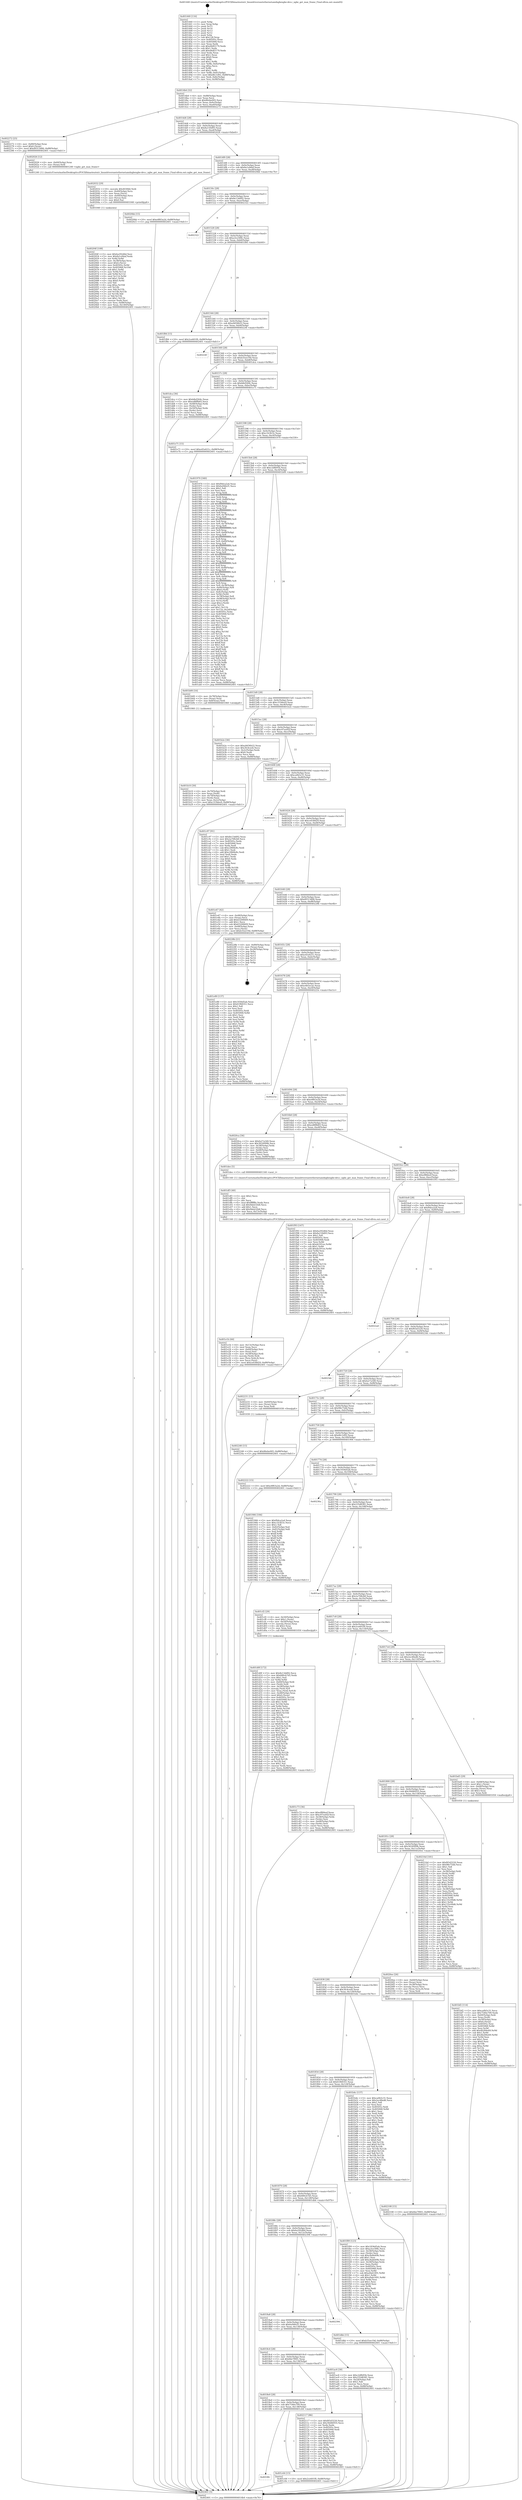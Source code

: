 digraph "0x401440" {
  label = "0x401440 (/mnt/c/Users/mathe/Desktop/tcc/POCII/binaries/extr_linuxdriversnetethernetamdxgbexgbe-dev.c_xgbe_get_max_frame_Final-ollvm.out::main(0))"
  labelloc = "t"
  node[shape=record]

  Entry [label="",width=0.3,height=0.3,shape=circle,fillcolor=black,style=filled]
  "0x4014b4" [label="{
     0x4014b4 [32]\l
     | [instrs]\l
     &nbsp;&nbsp;0x4014b4 \<+6\>: mov -0x88(%rbp),%eax\l
     &nbsp;&nbsp;0x4014ba \<+2\>: mov %eax,%ecx\l
     &nbsp;&nbsp;0x4014bc \<+6\>: sub $0x86ebe005,%ecx\l
     &nbsp;&nbsp;0x4014c2 \<+6\>: mov %eax,-0x9c(%rbp)\l
     &nbsp;&nbsp;0x4014c8 \<+6\>: mov %ecx,-0xa0(%rbp)\l
     &nbsp;&nbsp;0x4014ce \<+6\>: je 0000000000402272 \<main+0xe32\>\l
  }"]
  "0x402272" [label="{
     0x402272 [25]\l
     | [instrs]\l
     &nbsp;&nbsp;0x402272 \<+4\>: mov -0x80(%rbp),%rax\l
     &nbsp;&nbsp;0x402276 \<+6\>: movl $0x0,(%rax)\l
     &nbsp;&nbsp;0x40227c \<+10\>: movl $0xd9313d06,-0x88(%rbp)\l
     &nbsp;&nbsp;0x402286 \<+5\>: jmp 0000000000402401 \<main+0xfc1\>\l
  }"]
  "0x4014d4" [label="{
     0x4014d4 [28]\l
     | [instrs]\l
     &nbsp;&nbsp;0x4014d4 \<+5\>: jmp 00000000004014d9 \<main+0x99\>\l
     &nbsp;&nbsp;0x4014d9 \<+6\>: mov -0x9c(%rbp),%eax\l
     &nbsp;&nbsp;0x4014df \<+5\>: sub $0x8a150d93,%eax\l
     &nbsp;&nbsp;0x4014e4 \<+6\>: mov %eax,-0xa4(%rbp)\l
     &nbsp;&nbsp;0x4014ea \<+6\>: je 0000000000402026 \<main+0xbe6\>\l
  }"]
  Exit [label="",width=0.3,height=0.3,shape=circle,fillcolor=black,style=filled,peripheries=2]
  "0x402026" [label="{
     0x402026 [12]\l
     | [instrs]\l
     &nbsp;&nbsp;0x402026 \<+4\>: mov -0x60(%rbp),%rax\l
     &nbsp;&nbsp;0x40202a \<+3\>: mov (%rax),%rdi\l
     &nbsp;&nbsp;0x40202d \<+5\>: call 0000000000401240 \<xgbe_get_max_frame\>\l
     | [calls]\l
     &nbsp;&nbsp;0x401240 \{1\} (/mnt/c/Users/mathe/Desktop/tcc/POCII/binaries/extr_linuxdriversnetethernetamdxgbexgbe-dev.c_xgbe_get_max_frame_Final-ollvm.out::xgbe_get_max_frame)\l
  }"]
  "0x4014f0" [label="{
     0x4014f0 [28]\l
     | [instrs]\l
     &nbsp;&nbsp;0x4014f0 \<+5\>: jmp 00000000004014f5 \<main+0xb5\>\l
     &nbsp;&nbsp;0x4014f5 \<+6\>: mov -0x9c(%rbp),%eax\l
     &nbsp;&nbsp;0x4014fb \<+5\>: sub $0x8a1a9daf,%eax\l
     &nbsp;&nbsp;0x401500 \<+6\>: mov %eax,-0xa8(%rbp)\l
     &nbsp;&nbsp;0x401506 \<+6\>: je 00000000004020bb \<main+0xc7b\>\l
  }"]
  "0x402240" [label="{
     0x402240 [15]\l
     | [instrs]\l
     &nbsp;&nbsp;0x402240 \<+10\>: movl $0x86ebe005,-0x88(%rbp)\l
     &nbsp;&nbsp;0x40224a \<+5\>: jmp 0000000000402401 \<main+0xfc1\>\l
  }"]
  "0x4020bb" [label="{
     0x4020bb [15]\l
     | [instrs]\l
     &nbsp;&nbsp;0x4020bb \<+10\>: movl $0xe8f63a2d,-0x88(%rbp)\l
     &nbsp;&nbsp;0x4020c5 \<+5\>: jmp 0000000000402401 \<main+0xfc1\>\l
  }"]
  "0x40150c" [label="{
     0x40150c [28]\l
     | [instrs]\l
     &nbsp;&nbsp;0x40150c \<+5\>: jmp 0000000000401511 \<main+0xd1\>\l
     &nbsp;&nbsp;0x401511 \<+6\>: mov -0x9c(%rbp),%eax\l
     &nbsp;&nbsp;0x401517 \<+5\>: sub $0x8e13dd92,%eax\l
     &nbsp;&nbsp;0x40151c \<+6\>: mov %eax,-0xac(%rbp)\l
     &nbsp;&nbsp;0x401522 \<+6\>: je 0000000000402322 \<main+0xee2\>\l
  }"]
  "0x402108" [label="{
     0x402108 [15]\l
     | [instrs]\l
     &nbsp;&nbsp;0x402108 \<+10\>: movl $0x6be7f001,-0x88(%rbp)\l
     &nbsp;&nbsp;0x402112 \<+5\>: jmp 0000000000402401 \<main+0xfc1\>\l
  }"]
  "0x402322" [label="{
     0x402322\l
  }", style=dashed]
  "0x401528" [label="{
     0x401528 [28]\l
     | [instrs]\l
     &nbsp;&nbsp;0x401528 \<+5\>: jmp 000000000040152d \<main+0xed\>\l
     &nbsp;&nbsp;0x40152d \<+6\>: mov -0x9c(%rbp),%eax\l
     &nbsp;&nbsp;0x401533 \<+5\>: sub $0xa3ce308c,%eax\l
     &nbsp;&nbsp;0x401538 \<+6\>: mov %eax,-0xb0(%rbp)\l
     &nbsp;&nbsp;0x40153e \<+6\>: je 0000000000401f84 \<main+0xb44\>\l
  }"]
  "0x40204f" [label="{
     0x40204f [108]\l
     | [instrs]\l
     &nbsp;&nbsp;0x40204f \<+5\>: mov $0x6a292d6d,%esi\l
     &nbsp;&nbsp;0x402054 \<+5\>: mov $0x8a1a9daf,%edx\l
     &nbsp;&nbsp;0x402059 \<+3\>: xor %r8d,%r8d\l
     &nbsp;&nbsp;0x40205c \<+4\>: mov -0x38(%rbp),%rcx\l
     &nbsp;&nbsp;0x402060 \<+6\>: movl $0x0,(%rcx)\l
     &nbsp;&nbsp;0x402066 \<+8\>: mov 0x40505c,%r9d\l
     &nbsp;&nbsp;0x40206e \<+8\>: mov 0x405068,%r10d\l
     &nbsp;&nbsp;0x402076 \<+4\>: sub $0x1,%r8d\l
     &nbsp;&nbsp;0x40207a \<+3\>: mov %r9d,%r11d\l
     &nbsp;&nbsp;0x40207d \<+3\>: add %r8d,%r11d\l
     &nbsp;&nbsp;0x402080 \<+4\>: imul %r11d,%r9d\l
     &nbsp;&nbsp;0x402084 \<+4\>: and $0x1,%r9d\l
     &nbsp;&nbsp;0x402088 \<+4\>: cmp $0x0,%r9d\l
     &nbsp;&nbsp;0x40208c \<+3\>: sete %bl\l
     &nbsp;&nbsp;0x40208f \<+4\>: cmp $0xa,%r10d\l
     &nbsp;&nbsp;0x402093 \<+4\>: setl %r14b\l
     &nbsp;&nbsp;0x402097 \<+3\>: mov %bl,%r15b\l
     &nbsp;&nbsp;0x40209a \<+3\>: and %r14b,%r15b\l
     &nbsp;&nbsp;0x40209d \<+3\>: xor %r14b,%bl\l
     &nbsp;&nbsp;0x4020a0 \<+3\>: or %bl,%r15b\l
     &nbsp;&nbsp;0x4020a3 \<+4\>: test $0x1,%r15b\l
     &nbsp;&nbsp;0x4020a7 \<+3\>: cmovne %edx,%esi\l
     &nbsp;&nbsp;0x4020aa \<+6\>: mov %esi,-0x88(%rbp)\l
     &nbsp;&nbsp;0x4020b0 \<+6\>: mov %eax,-0x140(%rbp)\l
     &nbsp;&nbsp;0x4020b6 \<+5\>: jmp 0000000000402401 \<main+0xfc1\>\l
  }"]
  "0x401f84" [label="{
     0x401f84 [15]\l
     | [instrs]\l
     &nbsp;&nbsp;0x401f84 \<+10\>: movl $0x2ce601f0,-0x88(%rbp)\l
     &nbsp;&nbsp;0x401f8e \<+5\>: jmp 0000000000402401 \<main+0xfc1\>\l
  }"]
  "0x401544" [label="{
     0x401544 [28]\l
     | [instrs]\l
     &nbsp;&nbsp;0x401544 \<+5\>: jmp 0000000000401549 \<main+0x109\>\l
     &nbsp;&nbsp;0x401549 \<+6\>: mov -0x9c(%rbp),%eax\l
     &nbsp;&nbsp;0x40154f \<+5\>: sub $0xa9d36b22,%eax\l
     &nbsp;&nbsp;0x401554 \<+6\>: mov %eax,-0xb4(%rbp)\l
     &nbsp;&nbsp;0x40155a \<+6\>: je 000000000040224f \<main+0xe0f\>\l
  }"]
  "0x402032" [label="{
     0x402032 [29]\l
     | [instrs]\l
     &nbsp;&nbsp;0x402032 \<+10\>: movabs $0x4030b6,%rdi\l
     &nbsp;&nbsp;0x40203c \<+4\>: mov -0x40(%rbp),%rcx\l
     &nbsp;&nbsp;0x402040 \<+2\>: mov %eax,(%rcx)\l
     &nbsp;&nbsp;0x402042 \<+4\>: mov -0x40(%rbp),%rcx\l
     &nbsp;&nbsp;0x402046 \<+2\>: mov (%rcx),%esi\l
     &nbsp;&nbsp;0x402048 \<+2\>: mov $0x0,%al\l
     &nbsp;&nbsp;0x40204a \<+5\>: call 0000000000401040 \<printf@plt\>\l
     | [calls]\l
     &nbsp;&nbsp;0x401040 \{1\} (unknown)\l
  }"]
  "0x40224f" [label="{
     0x40224f\l
  }", style=dashed]
  "0x401560" [label="{
     0x401560 [28]\l
     | [instrs]\l
     &nbsp;&nbsp;0x401560 \<+5\>: jmp 0000000000401565 \<main+0x125\>\l
     &nbsp;&nbsp;0x401565 \<+6\>: mov -0x9c(%rbp),%eax\l
     &nbsp;&nbsp;0x40156b \<+5\>: sub $0xb35ee19d,%eax\l
     &nbsp;&nbsp;0x401570 \<+6\>: mov %eax,-0xb8(%rbp)\l
     &nbsp;&nbsp;0x401576 \<+6\>: je 0000000000401dca \<main+0x98a\>\l
  }"]
  "0x401e1b" [label="{
     0x401e1b [44]\l
     | [instrs]\l
     &nbsp;&nbsp;0x401e1b \<+6\>: mov -0x13c(%rbp),%ecx\l
     &nbsp;&nbsp;0x401e21 \<+3\>: imul %eax,%ecx\l
     &nbsp;&nbsp;0x401e24 \<+4\>: mov -0x60(%rbp),%rsi\l
     &nbsp;&nbsp;0x401e28 \<+3\>: mov (%rsi),%rsi\l
     &nbsp;&nbsp;0x401e2b \<+4\>: mov -0x58(%rbp),%rdi\l
     &nbsp;&nbsp;0x401e2f \<+3\>: movslq (%rdi),%rdi\l
     &nbsp;&nbsp;0x401e32 \<+4\>: mov (%rsi,%rdi,8),%rsi\l
     &nbsp;&nbsp;0x401e36 \<+2\>: mov %ecx,(%rsi)\l
     &nbsp;&nbsp;0x401e38 \<+10\>: movl $0xce038d29,-0x88(%rbp)\l
     &nbsp;&nbsp;0x401e42 \<+5\>: jmp 0000000000402401 \<main+0xfc1\>\l
  }"]
  "0x401dca" [label="{
     0x401dca [36]\l
     | [instrs]\l
     &nbsp;&nbsp;0x401dca \<+5\>: mov $0xb8ef264c,%eax\l
     &nbsp;&nbsp;0x401dcf \<+5\>: mov $0xed8f8b83,%ecx\l
     &nbsp;&nbsp;0x401dd4 \<+4\>: mov -0x48(%rbp),%rdx\l
     &nbsp;&nbsp;0x401dd8 \<+2\>: mov (%rdx),%esi\l
     &nbsp;&nbsp;0x401dda \<+4\>: mov -0x50(%rbp),%rdx\l
     &nbsp;&nbsp;0x401dde \<+2\>: cmp (%rdx),%esi\l
     &nbsp;&nbsp;0x401de0 \<+3\>: cmovl %ecx,%eax\l
     &nbsp;&nbsp;0x401de3 \<+6\>: mov %eax,-0x88(%rbp)\l
     &nbsp;&nbsp;0x401de9 \<+5\>: jmp 0000000000402401 \<main+0xfc1\>\l
  }"]
  "0x40157c" [label="{
     0x40157c [28]\l
     | [instrs]\l
     &nbsp;&nbsp;0x40157c \<+5\>: jmp 0000000000401581 \<main+0x141\>\l
     &nbsp;&nbsp;0x401581 \<+6\>: mov -0x9c(%rbp),%eax\l
     &nbsp;&nbsp;0x401587 \<+5\>: sub $0xb8ef264c,%eax\l
     &nbsp;&nbsp;0x40158c \<+6\>: mov %eax,-0xbc(%rbp)\l
     &nbsp;&nbsp;0x401592 \<+6\>: je 0000000000401e71 \<main+0xa31\>\l
  }"]
  "0x401df3" [label="{
     0x401df3 [40]\l
     | [instrs]\l
     &nbsp;&nbsp;0x401df3 \<+5\>: mov $0x2,%ecx\l
     &nbsp;&nbsp;0x401df8 \<+1\>: cltd\l
     &nbsp;&nbsp;0x401df9 \<+2\>: idiv %ecx\l
     &nbsp;&nbsp;0x401dfb \<+6\>: imul $0xfffffffe,%edx,%ecx\l
     &nbsp;&nbsp;0x401e01 \<+6\>: sub $0x9deb32b8,%ecx\l
     &nbsp;&nbsp;0x401e07 \<+3\>: add $0x1,%ecx\l
     &nbsp;&nbsp;0x401e0a \<+6\>: add $0x9deb32b8,%ecx\l
     &nbsp;&nbsp;0x401e10 \<+6\>: mov %ecx,-0x13c(%rbp)\l
     &nbsp;&nbsp;0x401e16 \<+5\>: call 0000000000401160 \<next_i\>\l
     | [calls]\l
     &nbsp;&nbsp;0x401160 \{1\} (/mnt/c/Users/mathe/Desktop/tcc/POCII/binaries/extr_linuxdriversnetethernetamdxgbexgbe-dev.c_xgbe_get_max_frame_Final-ollvm.out::next_i)\l
  }"]
  "0x401e71" [label="{
     0x401e71 [15]\l
     | [instrs]\l
     &nbsp;&nbsp;0x401e71 \<+10\>: movl $0xe45e621c,-0x88(%rbp)\l
     &nbsp;&nbsp;0x401e7b \<+5\>: jmp 0000000000402401 \<main+0xfc1\>\l
  }"]
  "0x401598" [label="{
     0x401598 [28]\l
     | [instrs]\l
     &nbsp;&nbsp;0x401598 \<+5\>: jmp 000000000040159d \<main+0x15d\>\l
     &nbsp;&nbsp;0x40159d \<+6\>: mov -0x9c(%rbp),%eax\l
     &nbsp;&nbsp;0x4015a3 \<+5\>: sub $0xc1b3fc5c,%eax\l
     &nbsp;&nbsp;0x4015a8 \<+6\>: mov %eax,-0xc0(%rbp)\l
     &nbsp;&nbsp;0x4015ae \<+6\>: je 0000000000401970 \<main+0x530\>\l
  }"]
  "0x401d0f" [label="{
     0x401d0f [172]\l
     | [instrs]\l
     &nbsp;&nbsp;0x401d0f \<+5\>: mov $0x8e13dd92,%ecx\l
     &nbsp;&nbsp;0x401d14 \<+5\>: mov $0x680cb7d5,%edx\l
     &nbsp;&nbsp;0x401d19 \<+3\>: mov $0x1,%sil\l
     &nbsp;&nbsp;0x401d1c \<+3\>: xor %r8d,%r8d\l
     &nbsp;&nbsp;0x401d1f \<+4\>: mov -0x60(%rbp),%rdi\l
     &nbsp;&nbsp;0x401d23 \<+3\>: mov (%rdi),%rdi\l
     &nbsp;&nbsp;0x401d26 \<+4\>: mov -0x58(%rbp),%r9\l
     &nbsp;&nbsp;0x401d2a \<+3\>: movslq (%r9),%r9\l
     &nbsp;&nbsp;0x401d2d \<+4\>: mov %rax,(%rdi,%r9,8)\l
     &nbsp;&nbsp;0x401d31 \<+4\>: mov -0x48(%rbp),%rax\l
     &nbsp;&nbsp;0x401d35 \<+6\>: movl $0x0,(%rax)\l
     &nbsp;&nbsp;0x401d3b \<+8\>: mov 0x40505c,%r10d\l
     &nbsp;&nbsp;0x401d43 \<+8\>: mov 0x405068,%r11d\l
     &nbsp;&nbsp;0x401d4b \<+4\>: sub $0x1,%r8d\l
     &nbsp;&nbsp;0x401d4f \<+3\>: mov %r10d,%ebx\l
     &nbsp;&nbsp;0x401d52 \<+3\>: add %r8d,%ebx\l
     &nbsp;&nbsp;0x401d55 \<+4\>: imul %ebx,%r10d\l
     &nbsp;&nbsp;0x401d59 \<+4\>: and $0x1,%r10d\l
     &nbsp;&nbsp;0x401d5d \<+4\>: cmp $0x0,%r10d\l
     &nbsp;&nbsp;0x401d61 \<+4\>: sete %r14b\l
     &nbsp;&nbsp;0x401d65 \<+4\>: cmp $0xa,%r11d\l
     &nbsp;&nbsp;0x401d69 \<+4\>: setl %r15b\l
     &nbsp;&nbsp;0x401d6d \<+3\>: mov %r14b,%r12b\l
     &nbsp;&nbsp;0x401d70 \<+4\>: xor $0xff,%r12b\l
     &nbsp;&nbsp;0x401d74 \<+3\>: mov %r15b,%r13b\l
     &nbsp;&nbsp;0x401d77 \<+4\>: xor $0xff,%r13b\l
     &nbsp;&nbsp;0x401d7b \<+4\>: xor $0x1,%sil\l
     &nbsp;&nbsp;0x401d7f \<+3\>: mov %r12b,%al\l
     &nbsp;&nbsp;0x401d82 \<+2\>: and $0xff,%al\l
     &nbsp;&nbsp;0x401d84 \<+3\>: and %sil,%r14b\l
     &nbsp;&nbsp;0x401d87 \<+3\>: mov %r13b,%dil\l
     &nbsp;&nbsp;0x401d8a \<+4\>: and $0xff,%dil\l
     &nbsp;&nbsp;0x401d8e \<+3\>: and %sil,%r15b\l
     &nbsp;&nbsp;0x401d91 \<+3\>: or %r14b,%al\l
     &nbsp;&nbsp;0x401d94 \<+3\>: or %r15b,%dil\l
     &nbsp;&nbsp;0x401d97 \<+3\>: xor %dil,%al\l
     &nbsp;&nbsp;0x401d9a \<+3\>: or %r13b,%r12b\l
     &nbsp;&nbsp;0x401d9d \<+4\>: xor $0xff,%r12b\l
     &nbsp;&nbsp;0x401da1 \<+4\>: or $0x1,%sil\l
     &nbsp;&nbsp;0x401da5 \<+3\>: and %sil,%r12b\l
     &nbsp;&nbsp;0x401da8 \<+3\>: or %r12b,%al\l
     &nbsp;&nbsp;0x401dab \<+2\>: test $0x1,%al\l
     &nbsp;&nbsp;0x401dad \<+3\>: cmovne %edx,%ecx\l
     &nbsp;&nbsp;0x401db0 \<+6\>: mov %ecx,-0x88(%rbp)\l
     &nbsp;&nbsp;0x401db6 \<+5\>: jmp 0000000000402401 \<main+0xfc1\>\l
  }"]
  "0x401970" [label="{
     0x401970 [340]\l
     | [instrs]\l
     &nbsp;&nbsp;0x401970 \<+5\>: mov $0xf0dca2a4,%eax\l
     &nbsp;&nbsp;0x401975 \<+5\>: mov $0x6a946cf1,%ecx\l
     &nbsp;&nbsp;0x40197a \<+2\>: mov $0x1,%dl\l
     &nbsp;&nbsp;0x40197c \<+2\>: xor %esi,%esi\l
     &nbsp;&nbsp;0x40197e \<+3\>: mov %rsp,%rdi\l
     &nbsp;&nbsp;0x401981 \<+4\>: add $0xfffffffffffffff0,%rdi\l
     &nbsp;&nbsp;0x401985 \<+3\>: mov %rdi,%rsp\l
     &nbsp;&nbsp;0x401988 \<+4\>: mov %rdi,-0x80(%rbp)\l
     &nbsp;&nbsp;0x40198c \<+3\>: mov %rsp,%rdi\l
     &nbsp;&nbsp;0x40198f \<+4\>: add $0xfffffffffffffff0,%rdi\l
     &nbsp;&nbsp;0x401993 \<+3\>: mov %rdi,%rsp\l
     &nbsp;&nbsp;0x401996 \<+3\>: mov %rsp,%r8\l
     &nbsp;&nbsp;0x401999 \<+4\>: add $0xfffffffffffffff0,%r8\l
     &nbsp;&nbsp;0x40199d \<+3\>: mov %r8,%rsp\l
     &nbsp;&nbsp;0x4019a0 \<+4\>: mov %r8,-0x78(%rbp)\l
     &nbsp;&nbsp;0x4019a4 \<+3\>: mov %rsp,%r8\l
     &nbsp;&nbsp;0x4019a7 \<+4\>: add $0xfffffffffffffff0,%r8\l
     &nbsp;&nbsp;0x4019ab \<+3\>: mov %r8,%rsp\l
     &nbsp;&nbsp;0x4019ae \<+4\>: mov %r8,-0x70(%rbp)\l
     &nbsp;&nbsp;0x4019b2 \<+3\>: mov %rsp,%r8\l
     &nbsp;&nbsp;0x4019b5 \<+4\>: add $0xfffffffffffffff0,%r8\l
     &nbsp;&nbsp;0x4019b9 \<+3\>: mov %r8,%rsp\l
     &nbsp;&nbsp;0x4019bc \<+4\>: mov %r8,-0x68(%rbp)\l
     &nbsp;&nbsp;0x4019c0 \<+3\>: mov %rsp,%r8\l
     &nbsp;&nbsp;0x4019c3 \<+4\>: add $0xfffffffffffffff0,%r8\l
     &nbsp;&nbsp;0x4019c7 \<+3\>: mov %r8,%rsp\l
     &nbsp;&nbsp;0x4019ca \<+4\>: mov %r8,-0x60(%rbp)\l
     &nbsp;&nbsp;0x4019ce \<+3\>: mov %rsp,%r8\l
     &nbsp;&nbsp;0x4019d1 \<+4\>: add $0xfffffffffffffff0,%r8\l
     &nbsp;&nbsp;0x4019d5 \<+3\>: mov %r8,%rsp\l
     &nbsp;&nbsp;0x4019d8 \<+4\>: mov %r8,-0x58(%rbp)\l
     &nbsp;&nbsp;0x4019dc \<+3\>: mov %rsp,%r8\l
     &nbsp;&nbsp;0x4019df \<+4\>: add $0xfffffffffffffff0,%r8\l
     &nbsp;&nbsp;0x4019e3 \<+3\>: mov %r8,%rsp\l
     &nbsp;&nbsp;0x4019e6 \<+4\>: mov %r8,-0x50(%rbp)\l
     &nbsp;&nbsp;0x4019ea \<+3\>: mov %rsp,%r8\l
     &nbsp;&nbsp;0x4019ed \<+4\>: add $0xfffffffffffffff0,%r8\l
     &nbsp;&nbsp;0x4019f1 \<+3\>: mov %r8,%rsp\l
     &nbsp;&nbsp;0x4019f4 \<+4\>: mov %r8,-0x48(%rbp)\l
     &nbsp;&nbsp;0x4019f8 \<+3\>: mov %rsp,%r8\l
     &nbsp;&nbsp;0x4019fb \<+4\>: add $0xfffffffffffffff0,%r8\l
     &nbsp;&nbsp;0x4019ff \<+3\>: mov %r8,%rsp\l
     &nbsp;&nbsp;0x401a02 \<+4\>: mov %r8,-0x40(%rbp)\l
     &nbsp;&nbsp;0x401a06 \<+3\>: mov %rsp,%r8\l
     &nbsp;&nbsp;0x401a09 \<+4\>: add $0xfffffffffffffff0,%r8\l
     &nbsp;&nbsp;0x401a0d \<+3\>: mov %r8,%rsp\l
     &nbsp;&nbsp;0x401a10 \<+4\>: mov %r8,-0x38(%rbp)\l
     &nbsp;&nbsp;0x401a14 \<+4\>: mov -0x80(%rbp),%r8\l
     &nbsp;&nbsp;0x401a18 \<+7\>: movl $0x0,(%r8)\l
     &nbsp;&nbsp;0x401a1f \<+7\>: mov -0x8c(%rbp),%r9d\l
     &nbsp;&nbsp;0x401a26 \<+3\>: mov %r9d,(%rdi)\l
     &nbsp;&nbsp;0x401a29 \<+4\>: mov -0x78(%rbp),%r8\l
     &nbsp;&nbsp;0x401a2d \<+7\>: mov -0x98(%rbp),%r10\l
     &nbsp;&nbsp;0x401a34 \<+3\>: mov %r10,(%r8)\l
     &nbsp;&nbsp;0x401a37 \<+3\>: cmpl $0x2,(%rdi)\l
     &nbsp;&nbsp;0x401a3a \<+4\>: setne %r11b\l
     &nbsp;&nbsp;0x401a3e \<+4\>: and $0x1,%r11b\l
     &nbsp;&nbsp;0x401a42 \<+4\>: mov %r11b,-0x2d(%rbp)\l
     &nbsp;&nbsp;0x401a46 \<+7\>: mov 0x40505c,%ebx\l
     &nbsp;&nbsp;0x401a4d \<+8\>: mov 0x405068,%r14d\l
     &nbsp;&nbsp;0x401a55 \<+3\>: sub $0x1,%esi\l
     &nbsp;&nbsp;0x401a58 \<+3\>: mov %ebx,%r15d\l
     &nbsp;&nbsp;0x401a5b \<+3\>: add %esi,%r15d\l
     &nbsp;&nbsp;0x401a5e \<+4\>: imul %r15d,%ebx\l
     &nbsp;&nbsp;0x401a62 \<+3\>: and $0x1,%ebx\l
     &nbsp;&nbsp;0x401a65 \<+3\>: cmp $0x0,%ebx\l
     &nbsp;&nbsp;0x401a68 \<+4\>: sete %r11b\l
     &nbsp;&nbsp;0x401a6c \<+4\>: cmp $0xa,%r14d\l
     &nbsp;&nbsp;0x401a70 \<+4\>: setl %r12b\l
     &nbsp;&nbsp;0x401a74 \<+3\>: mov %r11b,%r13b\l
     &nbsp;&nbsp;0x401a77 \<+4\>: xor $0xff,%r13b\l
     &nbsp;&nbsp;0x401a7b \<+3\>: mov %r12b,%sil\l
     &nbsp;&nbsp;0x401a7e \<+4\>: xor $0xff,%sil\l
     &nbsp;&nbsp;0x401a82 \<+3\>: xor $0x1,%dl\l
     &nbsp;&nbsp;0x401a85 \<+3\>: mov %r13b,%dil\l
     &nbsp;&nbsp;0x401a88 \<+4\>: and $0xff,%dil\l
     &nbsp;&nbsp;0x401a8c \<+3\>: and %dl,%r11b\l
     &nbsp;&nbsp;0x401a8f \<+3\>: mov %sil,%r8b\l
     &nbsp;&nbsp;0x401a92 \<+4\>: and $0xff,%r8b\l
     &nbsp;&nbsp;0x401a96 \<+3\>: and %dl,%r12b\l
     &nbsp;&nbsp;0x401a99 \<+3\>: or %r11b,%dil\l
     &nbsp;&nbsp;0x401a9c \<+3\>: or %r12b,%r8b\l
     &nbsp;&nbsp;0x401a9f \<+3\>: xor %r8b,%dil\l
     &nbsp;&nbsp;0x401aa2 \<+3\>: or %sil,%r13b\l
     &nbsp;&nbsp;0x401aa5 \<+4\>: xor $0xff,%r13b\l
     &nbsp;&nbsp;0x401aa9 \<+3\>: or $0x1,%dl\l
     &nbsp;&nbsp;0x401aac \<+3\>: and %dl,%r13b\l
     &nbsp;&nbsp;0x401aaf \<+3\>: or %r13b,%dil\l
     &nbsp;&nbsp;0x401ab2 \<+4\>: test $0x1,%dil\l
     &nbsp;&nbsp;0x401ab6 \<+3\>: cmovne %ecx,%eax\l
     &nbsp;&nbsp;0x401ab9 \<+6\>: mov %eax,-0x88(%rbp)\l
     &nbsp;&nbsp;0x401abf \<+5\>: jmp 0000000000402401 \<main+0xfc1\>\l
  }"]
  "0x4015b4" [label="{
     0x4015b4 [28]\l
     | [instrs]\l
     &nbsp;&nbsp;0x4015b4 \<+5\>: jmp 00000000004015b9 \<main+0x179\>\l
     &nbsp;&nbsp;0x4015b9 \<+6\>: mov -0x9c(%rbp),%eax\l
     &nbsp;&nbsp;0x4015bf \<+5\>: sub $0xc2dfb95b,%eax\l
     &nbsp;&nbsp;0x4015c4 \<+6\>: mov %eax,-0xc4(%rbp)\l
     &nbsp;&nbsp;0x4015ca \<+6\>: je 0000000000401b00 \<main+0x6c0\>\l
  }"]
  "0x4018fc" [label="{
     0x4018fc\l
  }", style=dashed]
  "0x401b00" [label="{
     0x401b00 [16]\l
     | [instrs]\l
     &nbsp;&nbsp;0x401b00 \<+4\>: mov -0x78(%rbp),%rax\l
     &nbsp;&nbsp;0x401b04 \<+3\>: mov (%rax),%rax\l
     &nbsp;&nbsp;0x401b07 \<+4\>: mov 0x8(%rax),%rdi\l
     &nbsp;&nbsp;0x401b0b \<+5\>: call 0000000000401060 \<atoi@plt\>\l
     | [calls]\l
     &nbsp;&nbsp;0x401060 \{1\} (unknown)\l
  }"]
  "0x4015d0" [label="{
     0x4015d0 [28]\l
     | [instrs]\l
     &nbsp;&nbsp;0x4015d0 \<+5\>: jmp 00000000004015d5 \<main+0x195\>\l
     &nbsp;&nbsp;0x4015d5 \<+6\>: mov -0x9c(%rbp),%eax\l
     &nbsp;&nbsp;0x4015db \<+5\>: sub $0xc319dee9,%eax\l
     &nbsp;&nbsp;0x4015e0 \<+6\>: mov %eax,-0xc8(%rbp)\l
     &nbsp;&nbsp;0x4015e6 \<+6\>: je 0000000000401b2e \<main+0x6ee\>\l
  }"]
  "0x401c64" [label="{
     0x401c64 [15]\l
     | [instrs]\l
     &nbsp;&nbsp;0x401c64 \<+10\>: movl $0x2ce601f0,-0x88(%rbp)\l
     &nbsp;&nbsp;0x401c6e \<+5\>: jmp 0000000000402401 \<main+0xfc1\>\l
  }"]
  "0x401b2e" [label="{
     0x401b2e [30]\l
     | [instrs]\l
     &nbsp;&nbsp;0x401b2e \<+5\>: mov $0xa9d36b22,%eax\l
     &nbsp;&nbsp;0x401b33 \<+5\>: mov $0x3fc4cee6,%ecx\l
     &nbsp;&nbsp;0x401b38 \<+3\>: mov -0x2c(%rbp),%edx\l
     &nbsp;&nbsp;0x401b3b \<+3\>: cmp $0x0,%edx\l
     &nbsp;&nbsp;0x401b3e \<+3\>: cmove %ecx,%eax\l
     &nbsp;&nbsp;0x401b41 \<+6\>: mov %eax,-0x88(%rbp)\l
     &nbsp;&nbsp;0x401b47 \<+5\>: jmp 0000000000402401 \<main+0xfc1\>\l
  }"]
  "0x4015ec" [label="{
     0x4015ec [28]\l
     | [instrs]\l
     &nbsp;&nbsp;0x4015ec \<+5\>: jmp 00000000004015f1 \<main+0x1b1\>\l
     &nbsp;&nbsp;0x4015f1 \<+6\>: mov -0x9c(%rbp),%eax\l
     &nbsp;&nbsp;0x4015f7 \<+5\>: sub $0xc97ea92f,%eax\l
     &nbsp;&nbsp;0x4015fc \<+6\>: mov %eax,-0xcc(%rbp)\l
     &nbsp;&nbsp;0x401602 \<+6\>: je 0000000000401c97 \<main+0x857\>\l
  }"]
  "0x4018e0" [label="{
     0x4018e0 [28]\l
     | [instrs]\l
     &nbsp;&nbsp;0x4018e0 \<+5\>: jmp 00000000004018e5 \<main+0x4a5\>\l
     &nbsp;&nbsp;0x4018e5 \<+6\>: mov -0x9c(%rbp),%eax\l
     &nbsp;&nbsp;0x4018eb \<+5\>: sub $0x7546e709,%eax\l
     &nbsp;&nbsp;0x4018f0 \<+6\>: mov %eax,-0x138(%rbp)\l
     &nbsp;&nbsp;0x4018f6 \<+6\>: je 0000000000401c64 \<main+0x824\>\l
  }"]
  "0x401c97" [label="{
     0x401c97 [91]\l
     | [instrs]\l
     &nbsp;&nbsp;0x401c97 \<+5\>: mov $0x8e13dd92,%eax\l
     &nbsp;&nbsp;0x401c9c \<+5\>: mov $0x2a708cb8,%ecx\l
     &nbsp;&nbsp;0x401ca1 \<+7\>: mov 0x40505c,%edx\l
     &nbsp;&nbsp;0x401ca8 \<+7\>: mov 0x405068,%esi\l
     &nbsp;&nbsp;0x401caf \<+2\>: mov %edx,%edi\l
     &nbsp;&nbsp;0x401cb1 \<+6\>: sub $0xc2868e8c,%edi\l
     &nbsp;&nbsp;0x401cb7 \<+3\>: sub $0x1,%edi\l
     &nbsp;&nbsp;0x401cba \<+6\>: add $0xc2868e8c,%edi\l
     &nbsp;&nbsp;0x401cc0 \<+3\>: imul %edi,%edx\l
     &nbsp;&nbsp;0x401cc3 \<+3\>: and $0x1,%edx\l
     &nbsp;&nbsp;0x401cc6 \<+3\>: cmp $0x0,%edx\l
     &nbsp;&nbsp;0x401cc9 \<+4\>: sete %r8b\l
     &nbsp;&nbsp;0x401ccd \<+3\>: cmp $0xa,%esi\l
     &nbsp;&nbsp;0x401cd0 \<+4\>: setl %r9b\l
     &nbsp;&nbsp;0x401cd4 \<+3\>: mov %r8b,%r10b\l
     &nbsp;&nbsp;0x401cd7 \<+3\>: and %r9b,%r10b\l
     &nbsp;&nbsp;0x401cda \<+3\>: xor %r9b,%r8b\l
     &nbsp;&nbsp;0x401cdd \<+3\>: or %r8b,%r10b\l
     &nbsp;&nbsp;0x401ce0 \<+4\>: test $0x1,%r10b\l
     &nbsp;&nbsp;0x401ce4 \<+3\>: cmovne %ecx,%eax\l
     &nbsp;&nbsp;0x401ce7 \<+6\>: mov %eax,-0x88(%rbp)\l
     &nbsp;&nbsp;0x401ced \<+5\>: jmp 0000000000402401 \<main+0xfc1\>\l
  }"]
  "0x401608" [label="{
     0x401608 [28]\l
     | [instrs]\l
     &nbsp;&nbsp;0x401608 \<+5\>: jmp 000000000040160d \<main+0x1cd\>\l
     &nbsp;&nbsp;0x40160d \<+6\>: mov -0x9c(%rbp),%eax\l
     &nbsp;&nbsp;0x401613 \<+5\>: sub $0xca0b5c31,%eax\l
     &nbsp;&nbsp;0x401618 \<+6\>: mov %eax,-0xd0(%rbp)\l
     &nbsp;&nbsp;0x40161e \<+6\>: je 00000000004022e5 \<main+0xea5\>\l
  }"]
  "0x402117" [label="{
     0x402117 [86]\l
     | [instrs]\l
     &nbsp;&nbsp;0x402117 \<+5\>: mov $0xf65d3220,%eax\l
     &nbsp;&nbsp;0x40211c \<+5\>: mov $0x30d46935,%ecx\l
     &nbsp;&nbsp;0x402121 \<+2\>: xor %edx,%edx\l
     &nbsp;&nbsp;0x402123 \<+7\>: mov 0x40505c,%esi\l
     &nbsp;&nbsp;0x40212a \<+7\>: mov 0x405068,%edi\l
     &nbsp;&nbsp;0x402131 \<+3\>: sub $0x1,%edx\l
     &nbsp;&nbsp;0x402134 \<+3\>: mov %esi,%r8d\l
     &nbsp;&nbsp;0x402137 \<+3\>: add %edx,%r8d\l
     &nbsp;&nbsp;0x40213a \<+4\>: imul %r8d,%esi\l
     &nbsp;&nbsp;0x40213e \<+3\>: and $0x1,%esi\l
     &nbsp;&nbsp;0x402141 \<+3\>: cmp $0x0,%esi\l
     &nbsp;&nbsp;0x402144 \<+4\>: sete %r9b\l
     &nbsp;&nbsp;0x402148 \<+3\>: cmp $0xa,%edi\l
     &nbsp;&nbsp;0x40214b \<+4\>: setl %r10b\l
     &nbsp;&nbsp;0x40214f \<+3\>: mov %r9b,%r11b\l
     &nbsp;&nbsp;0x402152 \<+3\>: and %r10b,%r11b\l
     &nbsp;&nbsp;0x402155 \<+3\>: xor %r10b,%r9b\l
     &nbsp;&nbsp;0x402158 \<+3\>: or %r9b,%r11b\l
     &nbsp;&nbsp;0x40215b \<+4\>: test $0x1,%r11b\l
     &nbsp;&nbsp;0x40215f \<+3\>: cmovne %ecx,%eax\l
     &nbsp;&nbsp;0x402162 \<+6\>: mov %eax,-0x88(%rbp)\l
     &nbsp;&nbsp;0x402168 \<+5\>: jmp 0000000000402401 \<main+0xfc1\>\l
  }"]
  "0x4022e5" [label="{
     0x4022e5\l
  }", style=dashed]
  "0x401624" [label="{
     0x401624 [28]\l
     | [instrs]\l
     &nbsp;&nbsp;0x401624 \<+5\>: jmp 0000000000401629 \<main+0x1e9\>\l
     &nbsp;&nbsp;0x401629 \<+6\>: mov -0x9c(%rbp),%eax\l
     &nbsp;&nbsp;0x40162f \<+5\>: sub $0xce038d29,%eax\l
     &nbsp;&nbsp;0x401634 \<+6\>: mov %eax,-0xd4(%rbp)\l
     &nbsp;&nbsp;0x40163a \<+6\>: je 0000000000401e47 \<main+0xa07\>\l
  }"]
  "0x401bf2" [label="{
     0x401bf2 [114]\l
     | [instrs]\l
     &nbsp;&nbsp;0x401bf2 \<+5\>: mov $0xca0b5c31,%ecx\l
     &nbsp;&nbsp;0x401bf7 \<+5\>: mov $0x7546e709,%edx\l
     &nbsp;&nbsp;0x401bfc \<+4\>: mov -0x60(%rbp),%rdi\l
     &nbsp;&nbsp;0x401c00 \<+3\>: mov %rax,(%rdi)\l
     &nbsp;&nbsp;0x401c03 \<+4\>: mov -0x58(%rbp),%rax\l
     &nbsp;&nbsp;0x401c07 \<+6\>: movl $0x0,(%rax)\l
     &nbsp;&nbsp;0x401c0d \<+7\>: mov 0x40505c,%esi\l
     &nbsp;&nbsp;0x401c14 \<+8\>: mov 0x405068,%r8d\l
     &nbsp;&nbsp;0x401c1c \<+3\>: mov %esi,%r9d\l
     &nbsp;&nbsp;0x401c1f \<+7\>: add $0x4b284e69,%r9d\l
     &nbsp;&nbsp;0x401c26 \<+4\>: sub $0x1,%r9d\l
     &nbsp;&nbsp;0x401c2a \<+7\>: sub $0x4b284e69,%r9d\l
     &nbsp;&nbsp;0x401c31 \<+4\>: imul %r9d,%esi\l
     &nbsp;&nbsp;0x401c35 \<+3\>: and $0x1,%esi\l
     &nbsp;&nbsp;0x401c38 \<+3\>: cmp $0x0,%esi\l
     &nbsp;&nbsp;0x401c3b \<+4\>: sete %r10b\l
     &nbsp;&nbsp;0x401c3f \<+4\>: cmp $0xa,%r8d\l
     &nbsp;&nbsp;0x401c43 \<+4\>: setl %r11b\l
     &nbsp;&nbsp;0x401c47 \<+3\>: mov %r10b,%bl\l
     &nbsp;&nbsp;0x401c4a \<+3\>: and %r11b,%bl\l
     &nbsp;&nbsp;0x401c4d \<+3\>: xor %r11b,%r10b\l
     &nbsp;&nbsp;0x401c50 \<+3\>: or %r10b,%bl\l
     &nbsp;&nbsp;0x401c53 \<+3\>: test $0x1,%bl\l
     &nbsp;&nbsp;0x401c56 \<+3\>: cmovne %edx,%ecx\l
     &nbsp;&nbsp;0x401c59 \<+6\>: mov %ecx,-0x88(%rbp)\l
     &nbsp;&nbsp;0x401c5f \<+5\>: jmp 0000000000402401 \<main+0xfc1\>\l
  }"]
  "0x401e47" [label="{
     0x401e47 [42]\l
     | [instrs]\l
     &nbsp;&nbsp;0x401e47 \<+4\>: mov -0x48(%rbp),%rax\l
     &nbsp;&nbsp;0x401e4b \<+2\>: mov (%rax),%ecx\l
     &nbsp;&nbsp;0x401e4d \<+6\>: add $0x63208409,%ecx\l
     &nbsp;&nbsp;0x401e53 \<+3\>: add $0x1,%ecx\l
     &nbsp;&nbsp;0x401e56 \<+6\>: sub $0x63208409,%ecx\l
     &nbsp;&nbsp;0x401e5c \<+4\>: mov -0x48(%rbp),%rax\l
     &nbsp;&nbsp;0x401e60 \<+2\>: mov %ecx,(%rax)\l
     &nbsp;&nbsp;0x401e62 \<+10\>: movl $0xb35ee19d,-0x88(%rbp)\l
     &nbsp;&nbsp;0x401e6c \<+5\>: jmp 0000000000402401 \<main+0xfc1\>\l
  }"]
  "0x401640" [label="{
     0x401640 [28]\l
     | [instrs]\l
     &nbsp;&nbsp;0x401640 \<+5\>: jmp 0000000000401645 \<main+0x205\>\l
     &nbsp;&nbsp;0x401645 \<+6\>: mov -0x9c(%rbp),%eax\l
     &nbsp;&nbsp;0x40164b \<+5\>: sub $0xd9313d06,%eax\l
     &nbsp;&nbsp;0x401650 \<+6\>: mov %eax,-0xd8(%rbp)\l
     &nbsp;&nbsp;0x401656 \<+6\>: je 000000000040228b \<main+0xe4b\>\l
  }"]
  "0x401b10" [label="{
     0x401b10 [30]\l
     | [instrs]\l
     &nbsp;&nbsp;0x401b10 \<+4\>: mov -0x70(%rbp),%rdi\l
     &nbsp;&nbsp;0x401b14 \<+2\>: mov %eax,(%rdi)\l
     &nbsp;&nbsp;0x401b16 \<+4\>: mov -0x70(%rbp),%rdi\l
     &nbsp;&nbsp;0x401b1a \<+2\>: mov (%rdi),%eax\l
     &nbsp;&nbsp;0x401b1c \<+3\>: mov %eax,-0x2c(%rbp)\l
     &nbsp;&nbsp;0x401b1f \<+10\>: movl $0xc319dee9,-0x88(%rbp)\l
     &nbsp;&nbsp;0x401b29 \<+5\>: jmp 0000000000402401 \<main+0xfc1\>\l
  }"]
  "0x40228b" [label="{
     0x40228b [21]\l
     | [instrs]\l
     &nbsp;&nbsp;0x40228b \<+4\>: mov -0x80(%rbp),%rax\l
     &nbsp;&nbsp;0x40228f \<+2\>: mov (%rax),%eax\l
     &nbsp;&nbsp;0x402291 \<+4\>: lea -0x28(%rbp),%rsp\l
     &nbsp;&nbsp;0x402295 \<+1\>: pop %rbx\l
     &nbsp;&nbsp;0x402296 \<+2\>: pop %r12\l
     &nbsp;&nbsp;0x402298 \<+2\>: pop %r13\l
     &nbsp;&nbsp;0x40229a \<+2\>: pop %r14\l
     &nbsp;&nbsp;0x40229c \<+2\>: pop %r15\l
     &nbsp;&nbsp;0x40229e \<+1\>: pop %rbp\l
     &nbsp;&nbsp;0x40229f \<+1\>: ret\l
  }"]
  "0x40165c" [label="{
     0x40165c [28]\l
     | [instrs]\l
     &nbsp;&nbsp;0x40165c \<+5\>: jmp 0000000000401661 \<main+0x221\>\l
     &nbsp;&nbsp;0x401661 \<+6\>: mov -0x9c(%rbp),%eax\l
     &nbsp;&nbsp;0x401667 \<+5\>: sub $0xe45e621c,%eax\l
     &nbsp;&nbsp;0x40166c \<+6\>: mov %eax,-0xdc(%rbp)\l
     &nbsp;&nbsp;0x401672 \<+6\>: je 0000000000401e80 \<main+0xa40\>\l
  }"]
  "0x4018c4" [label="{
     0x4018c4 [28]\l
     | [instrs]\l
     &nbsp;&nbsp;0x4018c4 \<+5\>: jmp 00000000004018c9 \<main+0x489\>\l
     &nbsp;&nbsp;0x4018c9 \<+6\>: mov -0x9c(%rbp),%eax\l
     &nbsp;&nbsp;0x4018cf \<+5\>: sub $0x6be7f001,%eax\l
     &nbsp;&nbsp;0x4018d4 \<+6\>: mov %eax,-0x134(%rbp)\l
     &nbsp;&nbsp;0x4018da \<+6\>: je 0000000000402117 \<main+0xcd7\>\l
  }"]
  "0x401e80" [label="{
     0x401e80 [137]\l
     | [instrs]\l
     &nbsp;&nbsp;0x401e80 \<+5\>: mov $0x1836d5ab,%eax\l
     &nbsp;&nbsp;0x401e85 \<+5\>: mov $0x61f68351,%ecx\l
     &nbsp;&nbsp;0x401e8a \<+2\>: mov $0x1,%dl\l
     &nbsp;&nbsp;0x401e8c \<+2\>: xor %esi,%esi\l
     &nbsp;&nbsp;0x401e8e \<+7\>: mov 0x40505c,%edi\l
     &nbsp;&nbsp;0x401e95 \<+8\>: mov 0x405068,%r8d\l
     &nbsp;&nbsp;0x401e9d \<+3\>: sub $0x1,%esi\l
     &nbsp;&nbsp;0x401ea0 \<+3\>: mov %edi,%r9d\l
     &nbsp;&nbsp;0x401ea3 \<+3\>: add %esi,%r9d\l
     &nbsp;&nbsp;0x401ea6 \<+4\>: imul %r9d,%edi\l
     &nbsp;&nbsp;0x401eaa \<+3\>: and $0x1,%edi\l
     &nbsp;&nbsp;0x401ead \<+3\>: cmp $0x0,%edi\l
     &nbsp;&nbsp;0x401eb0 \<+4\>: sete %r10b\l
     &nbsp;&nbsp;0x401eb4 \<+4\>: cmp $0xa,%r8d\l
     &nbsp;&nbsp;0x401eb8 \<+4\>: setl %r11b\l
     &nbsp;&nbsp;0x401ebc \<+3\>: mov %r10b,%bl\l
     &nbsp;&nbsp;0x401ebf \<+3\>: xor $0xff,%bl\l
     &nbsp;&nbsp;0x401ec2 \<+3\>: mov %r11b,%r14b\l
     &nbsp;&nbsp;0x401ec5 \<+4\>: xor $0xff,%r14b\l
     &nbsp;&nbsp;0x401ec9 \<+3\>: xor $0x1,%dl\l
     &nbsp;&nbsp;0x401ecc \<+3\>: mov %bl,%r15b\l
     &nbsp;&nbsp;0x401ecf \<+4\>: and $0xff,%r15b\l
     &nbsp;&nbsp;0x401ed3 \<+3\>: and %dl,%r10b\l
     &nbsp;&nbsp;0x401ed6 \<+3\>: mov %r14b,%r12b\l
     &nbsp;&nbsp;0x401ed9 \<+4\>: and $0xff,%r12b\l
     &nbsp;&nbsp;0x401edd \<+3\>: and %dl,%r11b\l
     &nbsp;&nbsp;0x401ee0 \<+3\>: or %r10b,%r15b\l
     &nbsp;&nbsp;0x401ee3 \<+3\>: or %r11b,%r12b\l
     &nbsp;&nbsp;0x401ee6 \<+3\>: xor %r12b,%r15b\l
     &nbsp;&nbsp;0x401ee9 \<+3\>: or %r14b,%bl\l
     &nbsp;&nbsp;0x401eec \<+3\>: xor $0xff,%bl\l
     &nbsp;&nbsp;0x401eef \<+3\>: or $0x1,%dl\l
     &nbsp;&nbsp;0x401ef2 \<+2\>: and %dl,%bl\l
     &nbsp;&nbsp;0x401ef4 \<+3\>: or %bl,%r15b\l
     &nbsp;&nbsp;0x401ef7 \<+4\>: test $0x1,%r15b\l
     &nbsp;&nbsp;0x401efb \<+3\>: cmovne %ecx,%eax\l
     &nbsp;&nbsp;0x401efe \<+6\>: mov %eax,-0x88(%rbp)\l
     &nbsp;&nbsp;0x401f04 \<+5\>: jmp 0000000000402401 \<main+0xfc1\>\l
  }"]
  "0x401678" [label="{
     0x401678 [28]\l
     | [instrs]\l
     &nbsp;&nbsp;0x401678 \<+5\>: jmp 000000000040167d \<main+0x23d\>\l
     &nbsp;&nbsp;0x40167d \<+6\>: mov -0x9c(%rbp),%eax\l
     &nbsp;&nbsp;0x401683 \<+5\>: sub $0xe465ecae,%eax\l
     &nbsp;&nbsp;0x401688 \<+6\>: mov %eax,-0xe0(%rbp)\l
     &nbsp;&nbsp;0x40168e \<+6\>: je 000000000040225e \<main+0xe1e\>\l
  }"]
  "0x401ac4" [label="{
     0x401ac4 [30]\l
     | [instrs]\l
     &nbsp;&nbsp;0x401ac4 \<+5\>: mov $0xc2dfb95b,%eax\l
     &nbsp;&nbsp;0x401ac9 \<+5\>: mov $0x235d8381,%ecx\l
     &nbsp;&nbsp;0x401ace \<+3\>: mov -0x2d(%rbp),%dl\l
     &nbsp;&nbsp;0x401ad1 \<+3\>: test $0x1,%dl\l
     &nbsp;&nbsp;0x401ad4 \<+3\>: cmovne %ecx,%eax\l
     &nbsp;&nbsp;0x401ad7 \<+6\>: mov %eax,-0x88(%rbp)\l
     &nbsp;&nbsp;0x401add \<+5\>: jmp 0000000000402401 \<main+0xfc1\>\l
  }"]
  "0x40225e" [label="{
     0x40225e\l
  }", style=dashed]
  "0x401694" [label="{
     0x401694 [28]\l
     | [instrs]\l
     &nbsp;&nbsp;0x401694 \<+5\>: jmp 0000000000401699 \<main+0x259\>\l
     &nbsp;&nbsp;0x401699 \<+6\>: mov -0x9c(%rbp),%eax\l
     &nbsp;&nbsp;0x40169f \<+5\>: sub $0xe8f63a2d,%eax\l
     &nbsp;&nbsp;0x4016a4 \<+6\>: mov %eax,-0xe4(%rbp)\l
     &nbsp;&nbsp;0x4016aa \<+6\>: je 00000000004020ca \<main+0xc8a\>\l
  }"]
  "0x4018a8" [label="{
     0x4018a8 [28]\l
     | [instrs]\l
     &nbsp;&nbsp;0x4018a8 \<+5\>: jmp 00000000004018ad \<main+0x46d\>\l
     &nbsp;&nbsp;0x4018ad \<+6\>: mov -0x9c(%rbp),%eax\l
     &nbsp;&nbsp;0x4018b3 \<+5\>: sub $0x6a946cf1,%eax\l
     &nbsp;&nbsp;0x4018b8 \<+6\>: mov %eax,-0x130(%rbp)\l
     &nbsp;&nbsp;0x4018be \<+6\>: je 0000000000401ac4 \<main+0x684\>\l
  }"]
  "0x4020ca" [label="{
     0x4020ca [36]\l
     | [instrs]\l
     &nbsp;&nbsp;0x4020ca \<+5\>: mov $0xfa27a540,%eax\l
     &nbsp;&nbsp;0x4020cf \<+5\>: mov $0x3624999b,%ecx\l
     &nbsp;&nbsp;0x4020d4 \<+4\>: mov -0x38(%rbp),%rdx\l
     &nbsp;&nbsp;0x4020d8 \<+2\>: mov (%rdx),%esi\l
     &nbsp;&nbsp;0x4020da \<+4\>: mov -0x68(%rbp),%rdx\l
     &nbsp;&nbsp;0x4020de \<+2\>: cmp (%rdx),%esi\l
     &nbsp;&nbsp;0x4020e0 \<+3\>: cmovl %ecx,%eax\l
     &nbsp;&nbsp;0x4020e3 \<+6\>: mov %eax,-0x88(%rbp)\l
     &nbsp;&nbsp;0x4020e9 \<+5\>: jmp 0000000000402401 \<main+0xfc1\>\l
  }"]
  "0x4016b0" [label="{
     0x4016b0 [28]\l
     | [instrs]\l
     &nbsp;&nbsp;0x4016b0 \<+5\>: jmp 00000000004016b5 \<main+0x275\>\l
     &nbsp;&nbsp;0x4016b5 \<+6\>: mov -0x9c(%rbp),%eax\l
     &nbsp;&nbsp;0x4016bb \<+5\>: sub $0xed8f8b83,%eax\l
     &nbsp;&nbsp;0x4016c0 \<+6\>: mov %eax,-0xe8(%rbp)\l
     &nbsp;&nbsp;0x4016c6 \<+6\>: je 0000000000401dee \<main+0x9ae\>\l
  }"]
  "0x402394" [label="{
     0x402394\l
  }", style=dashed]
  "0x401dee" [label="{
     0x401dee [5]\l
     | [instrs]\l
     &nbsp;&nbsp;0x401dee \<+5\>: call 0000000000401160 \<next_i\>\l
     | [calls]\l
     &nbsp;&nbsp;0x401160 \{1\} (/mnt/c/Users/mathe/Desktop/tcc/POCII/binaries/extr_linuxdriversnetethernetamdxgbexgbe-dev.c_xgbe_get_max_frame_Final-ollvm.out::next_i)\l
  }"]
  "0x4016cc" [label="{
     0x4016cc [28]\l
     | [instrs]\l
     &nbsp;&nbsp;0x4016cc \<+5\>: jmp 00000000004016d1 \<main+0x291\>\l
     &nbsp;&nbsp;0x4016d1 \<+6\>: mov -0x9c(%rbp),%eax\l
     &nbsp;&nbsp;0x4016d7 \<+5\>: sub $0xef8fdeef,%eax\l
     &nbsp;&nbsp;0x4016dc \<+6\>: mov %eax,-0xec(%rbp)\l
     &nbsp;&nbsp;0x4016e2 \<+6\>: je 0000000000401f93 \<main+0xb53\>\l
  }"]
  "0x40188c" [label="{
     0x40188c [28]\l
     | [instrs]\l
     &nbsp;&nbsp;0x40188c \<+5\>: jmp 0000000000401891 \<main+0x451\>\l
     &nbsp;&nbsp;0x401891 \<+6\>: mov -0x9c(%rbp),%eax\l
     &nbsp;&nbsp;0x401897 \<+5\>: sub $0x6a292d6d,%eax\l
     &nbsp;&nbsp;0x40189c \<+6\>: mov %eax,-0x12c(%rbp)\l
     &nbsp;&nbsp;0x4018a2 \<+6\>: je 0000000000402394 \<main+0xf54\>\l
  }"]
  "0x401f93" [label="{
     0x401f93 [147]\l
     | [instrs]\l
     &nbsp;&nbsp;0x401f93 \<+5\>: mov $0x6a292d6d,%eax\l
     &nbsp;&nbsp;0x401f98 \<+5\>: mov $0x8a150d93,%ecx\l
     &nbsp;&nbsp;0x401f9d \<+2\>: mov $0x1,%dl\l
     &nbsp;&nbsp;0x401f9f \<+7\>: mov 0x40505c,%esi\l
     &nbsp;&nbsp;0x401fa6 \<+7\>: mov 0x405068,%edi\l
     &nbsp;&nbsp;0x401fad \<+3\>: mov %esi,%r8d\l
     &nbsp;&nbsp;0x401fb0 \<+7\>: sub $0xde591ee,%r8d\l
     &nbsp;&nbsp;0x401fb7 \<+4\>: sub $0x1,%r8d\l
     &nbsp;&nbsp;0x401fbb \<+7\>: add $0xde591ee,%r8d\l
     &nbsp;&nbsp;0x401fc2 \<+4\>: imul %r8d,%esi\l
     &nbsp;&nbsp;0x401fc6 \<+3\>: and $0x1,%esi\l
     &nbsp;&nbsp;0x401fc9 \<+3\>: cmp $0x0,%esi\l
     &nbsp;&nbsp;0x401fcc \<+4\>: sete %r9b\l
     &nbsp;&nbsp;0x401fd0 \<+3\>: cmp $0xa,%edi\l
     &nbsp;&nbsp;0x401fd3 \<+4\>: setl %r10b\l
     &nbsp;&nbsp;0x401fd7 \<+3\>: mov %r9b,%r11b\l
     &nbsp;&nbsp;0x401fda \<+4\>: xor $0xff,%r11b\l
     &nbsp;&nbsp;0x401fde \<+3\>: mov %r10b,%bl\l
     &nbsp;&nbsp;0x401fe1 \<+3\>: xor $0xff,%bl\l
     &nbsp;&nbsp;0x401fe4 \<+3\>: xor $0x0,%dl\l
     &nbsp;&nbsp;0x401fe7 \<+3\>: mov %r11b,%r14b\l
     &nbsp;&nbsp;0x401fea \<+4\>: and $0x0,%r14b\l
     &nbsp;&nbsp;0x401fee \<+3\>: and %dl,%r9b\l
     &nbsp;&nbsp;0x401ff1 \<+3\>: mov %bl,%r15b\l
     &nbsp;&nbsp;0x401ff4 \<+4\>: and $0x0,%r15b\l
     &nbsp;&nbsp;0x401ff8 \<+3\>: and %dl,%r10b\l
     &nbsp;&nbsp;0x401ffb \<+3\>: or %r9b,%r14b\l
     &nbsp;&nbsp;0x401ffe \<+3\>: or %r10b,%r15b\l
     &nbsp;&nbsp;0x402001 \<+3\>: xor %r15b,%r14b\l
     &nbsp;&nbsp;0x402004 \<+3\>: or %bl,%r11b\l
     &nbsp;&nbsp;0x402007 \<+4\>: xor $0xff,%r11b\l
     &nbsp;&nbsp;0x40200b \<+3\>: or $0x0,%dl\l
     &nbsp;&nbsp;0x40200e \<+3\>: and %dl,%r11b\l
     &nbsp;&nbsp;0x402011 \<+3\>: or %r11b,%r14b\l
     &nbsp;&nbsp;0x402014 \<+4\>: test $0x1,%r14b\l
     &nbsp;&nbsp;0x402018 \<+3\>: cmovne %ecx,%eax\l
     &nbsp;&nbsp;0x40201b \<+6\>: mov %eax,-0x88(%rbp)\l
     &nbsp;&nbsp;0x402021 \<+5\>: jmp 0000000000402401 \<main+0xfc1\>\l
  }"]
  "0x4016e8" [label="{
     0x4016e8 [28]\l
     | [instrs]\l
     &nbsp;&nbsp;0x4016e8 \<+5\>: jmp 00000000004016ed \<main+0x2ad\>\l
     &nbsp;&nbsp;0x4016ed \<+6\>: mov -0x9c(%rbp),%eax\l
     &nbsp;&nbsp;0x4016f3 \<+5\>: sub $0xf0dca2a4,%eax\l
     &nbsp;&nbsp;0x4016f8 \<+6\>: mov %eax,-0xf0(%rbp)\l
     &nbsp;&nbsp;0x4016fe \<+6\>: je 00000000004022a0 \<main+0xe60\>\l
  }"]
  "0x401dbb" [label="{
     0x401dbb [15]\l
     | [instrs]\l
     &nbsp;&nbsp;0x401dbb \<+10\>: movl $0xb35ee19d,-0x88(%rbp)\l
     &nbsp;&nbsp;0x401dc5 \<+5\>: jmp 0000000000402401 \<main+0xfc1\>\l
  }"]
  "0x4022a0" [label="{
     0x4022a0\l
  }", style=dashed]
  "0x401704" [label="{
     0x401704 [28]\l
     | [instrs]\l
     &nbsp;&nbsp;0x401704 \<+5\>: jmp 0000000000401709 \<main+0x2c9\>\l
     &nbsp;&nbsp;0x401709 \<+6\>: mov -0x9c(%rbp),%eax\l
     &nbsp;&nbsp;0x40170f \<+5\>: sub $0xf65d3220,%eax\l
     &nbsp;&nbsp;0x401714 \<+6\>: mov %eax,-0xf4(%rbp)\l
     &nbsp;&nbsp;0x40171a \<+6\>: je 00000000004023dc \<main+0xf9c\>\l
  }"]
  "0x401870" [label="{
     0x401870 [28]\l
     | [instrs]\l
     &nbsp;&nbsp;0x401870 \<+5\>: jmp 0000000000401875 \<main+0x435\>\l
     &nbsp;&nbsp;0x401875 \<+6\>: mov -0x9c(%rbp),%eax\l
     &nbsp;&nbsp;0x40187b \<+5\>: sub $0x680cb7d5,%eax\l
     &nbsp;&nbsp;0x401880 \<+6\>: mov %eax,-0x128(%rbp)\l
     &nbsp;&nbsp;0x401886 \<+6\>: je 0000000000401dbb \<main+0x97b\>\l
  }"]
  "0x4023dc" [label="{
     0x4023dc\l
  }", style=dashed]
  "0x401720" [label="{
     0x401720 [28]\l
     | [instrs]\l
     &nbsp;&nbsp;0x401720 \<+5\>: jmp 0000000000401725 \<main+0x2e5\>\l
     &nbsp;&nbsp;0x401725 \<+6\>: mov -0x9c(%rbp),%eax\l
     &nbsp;&nbsp;0x40172b \<+5\>: sub $0xfa27a540,%eax\l
     &nbsp;&nbsp;0x401730 \<+6\>: mov %eax,-0xf8(%rbp)\l
     &nbsp;&nbsp;0x401736 \<+6\>: je 0000000000402231 \<main+0xdf1\>\l
  }"]
  "0x401f09" [label="{
     0x401f09 [123]\l
     | [instrs]\l
     &nbsp;&nbsp;0x401f09 \<+5\>: mov $0x1836d5ab,%eax\l
     &nbsp;&nbsp;0x401f0e \<+5\>: mov $0xa3ce308c,%ecx\l
     &nbsp;&nbsp;0x401f13 \<+4\>: mov -0x58(%rbp),%rdx\l
     &nbsp;&nbsp;0x401f17 \<+2\>: mov (%rdx),%esi\l
     &nbsp;&nbsp;0x401f19 \<+6\>: sub $0xc8abb49b,%esi\l
     &nbsp;&nbsp;0x401f1f \<+3\>: add $0x1,%esi\l
     &nbsp;&nbsp;0x401f22 \<+6\>: add $0xc8abb49b,%esi\l
     &nbsp;&nbsp;0x401f28 \<+4\>: mov -0x58(%rbp),%rdx\l
     &nbsp;&nbsp;0x401f2c \<+2\>: mov %esi,(%rdx)\l
     &nbsp;&nbsp;0x401f2e \<+7\>: mov 0x40505c,%esi\l
     &nbsp;&nbsp;0x401f35 \<+7\>: mov 0x405068,%edi\l
     &nbsp;&nbsp;0x401f3c \<+3\>: mov %esi,%r8d\l
     &nbsp;&nbsp;0x401f3f \<+7\>: sub $0xa9ab1491,%r8d\l
     &nbsp;&nbsp;0x401f46 \<+4\>: sub $0x1,%r8d\l
     &nbsp;&nbsp;0x401f4a \<+7\>: add $0xa9ab1491,%r8d\l
     &nbsp;&nbsp;0x401f51 \<+4\>: imul %r8d,%esi\l
     &nbsp;&nbsp;0x401f55 \<+3\>: and $0x1,%esi\l
     &nbsp;&nbsp;0x401f58 \<+3\>: cmp $0x0,%esi\l
     &nbsp;&nbsp;0x401f5b \<+4\>: sete %r9b\l
     &nbsp;&nbsp;0x401f5f \<+3\>: cmp $0xa,%edi\l
     &nbsp;&nbsp;0x401f62 \<+4\>: setl %r10b\l
     &nbsp;&nbsp;0x401f66 \<+3\>: mov %r9b,%r11b\l
     &nbsp;&nbsp;0x401f69 \<+3\>: and %r10b,%r11b\l
     &nbsp;&nbsp;0x401f6c \<+3\>: xor %r10b,%r9b\l
     &nbsp;&nbsp;0x401f6f \<+3\>: or %r9b,%r11b\l
     &nbsp;&nbsp;0x401f72 \<+4\>: test $0x1,%r11b\l
     &nbsp;&nbsp;0x401f76 \<+3\>: cmovne %ecx,%eax\l
     &nbsp;&nbsp;0x401f79 \<+6\>: mov %eax,-0x88(%rbp)\l
     &nbsp;&nbsp;0x401f7f \<+5\>: jmp 0000000000402401 \<main+0xfc1\>\l
  }"]
  "0x402231" [label="{
     0x402231 [15]\l
     | [instrs]\l
     &nbsp;&nbsp;0x402231 \<+4\>: mov -0x60(%rbp),%rax\l
     &nbsp;&nbsp;0x402235 \<+3\>: mov (%rax),%rax\l
     &nbsp;&nbsp;0x402238 \<+3\>: mov %rax,%rdi\l
     &nbsp;&nbsp;0x40223b \<+5\>: call 0000000000401030 \<free@plt\>\l
     | [calls]\l
     &nbsp;&nbsp;0x401030 \{1\} (unknown)\l
  }"]
  "0x40173c" [label="{
     0x40173c [28]\l
     | [instrs]\l
     &nbsp;&nbsp;0x40173c \<+5\>: jmp 0000000000401741 \<main+0x301\>\l
     &nbsp;&nbsp;0x401741 \<+6\>: mov -0x9c(%rbp),%eax\l
     &nbsp;&nbsp;0x401747 \<+5\>: sub $0x98e75dd,%eax\l
     &nbsp;&nbsp;0x40174c \<+6\>: mov %eax,-0xfc(%rbp)\l
     &nbsp;&nbsp;0x401752 \<+6\>: je 0000000000402222 \<main+0xde2\>\l
  }"]
  "0x401854" [label="{
     0x401854 [28]\l
     | [instrs]\l
     &nbsp;&nbsp;0x401854 \<+5\>: jmp 0000000000401859 \<main+0x419\>\l
     &nbsp;&nbsp;0x401859 \<+6\>: mov -0x9c(%rbp),%eax\l
     &nbsp;&nbsp;0x40185f \<+5\>: sub $0x61f68351,%eax\l
     &nbsp;&nbsp;0x401864 \<+6\>: mov %eax,-0x124(%rbp)\l
     &nbsp;&nbsp;0x40186a \<+6\>: je 0000000000401f09 \<main+0xac9\>\l
  }"]
  "0x402222" [label="{
     0x402222 [15]\l
     | [instrs]\l
     &nbsp;&nbsp;0x402222 \<+10\>: movl $0xe8f63a2d,-0x88(%rbp)\l
     &nbsp;&nbsp;0x40222c \<+5\>: jmp 0000000000402401 \<main+0xfc1\>\l
  }"]
  "0x401758" [label="{
     0x401758 [28]\l
     | [instrs]\l
     &nbsp;&nbsp;0x401758 \<+5\>: jmp 000000000040175d \<main+0x31d\>\l
     &nbsp;&nbsp;0x40175d \<+6\>: mov -0x9c(%rbp),%eax\l
     &nbsp;&nbsp;0x401763 \<+5\>: sub $0xd6c1d92,%eax\l
     &nbsp;&nbsp;0x401768 \<+6\>: mov %eax,-0x100(%rbp)\l
     &nbsp;&nbsp;0x40176e \<+6\>: je 0000000000401906 \<main+0x4c6\>\l
  }"]
  "0x401b4c" [label="{
     0x401b4c [137]\l
     | [instrs]\l
     &nbsp;&nbsp;0x401b4c \<+5\>: mov $0xca0b5c31,%eax\l
     &nbsp;&nbsp;0x401b51 \<+5\>: mov $0x2ec48ed6,%ecx\l
     &nbsp;&nbsp;0x401b56 \<+2\>: mov $0x1,%dl\l
     &nbsp;&nbsp;0x401b58 \<+2\>: xor %esi,%esi\l
     &nbsp;&nbsp;0x401b5a \<+7\>: mov 0x40505c,%edi\l
     &nbsp;&nbsp;0x401b61 \<+8\>: mov 0x405068,%r8d\l
     &nbsp;&nbsp;0x401b69 \<+3\>: sub $0x1,%esi\l
     &nbsp;&nbsp;0x401b6c \<+3\>: mov %edi,%r9d\l
     &nbsp;&nbsp;0x401b6f \<+3\>: add %esi,%r9d\l
     &nbsp;&nbsp;0x401b72 \<+4\>: imul %r9d,%edi\l
     &nbsp;&nbsp;0x401b76 \<+3\>: and $0x1,%edi\l
     &nbsp;&nbsp;0x401b79 \<+3\>: cmp $0x0,%edi\l
     &nbsp;&nbsp;0x401b7c \<+4\>: sete %r10b\l
     &nbsp;&nbsp;0x401b80 \<+4\>: cmp $0xa,%r8d\l
     &nbsp;&nbsp;0x401b84 \<+4\>: setl %r11b\l
     &nbsp;&nbsp;0x401b88 \<+3\>: mov %r10b,%bl\l
     &nbsp;&nbsp;0x401b8b \<+3\>: xor $0xff,%bl\l
     &nbsp;&nbsp;0x401b8e \<+3\>: mov %r11b,%r14b\l
     &nbsp;&nbsp;0x401b91 \<+4\>: xor $0xff,%r14b\l
     &nbsp;&nbsp;0x401b95 \<+3\>: xor $0x0,%dl\l
     &nbsp;&nbsp;0x401b98 \<+3\>: mov %bl,%r15b\l
     &nbsp;&nbsp;0x401b9b \<+4\>: and $0x0,%r15b\l
     &nbsp;&nbsp;0x401b9f \<+3\>: and %dl,%r10b\l
     &nbsp;&nbsp;0x401ba2 \<+3\>: mov %r14b,%r12b\l
     &nbsp;&nbsp;0x401ba5 \<+4\>: and $0x0,%r12b\l
     &nbsp;&nbsp;0x401ba9 \<+3\>: and %dl,%r11b\l
     &nbsp;&nbsp;0x401bac \<+3\>: or %r10b,%r15b\l
     &nbsp;&nbsp;0x401baf \<+3\>: or %r11b,%r12b\l
     &nbsp;&nbsp;0x401bb2 \<+3\>: xor %r12b,%r15b\l
     &nbsp;&nbsp;0x401bb5 \<+3\>: or %r14b,%bl\l
     &nbsp;&nbsp;0x401bb8 \<+3\>: xor $0xff,%bl\l
     &nbsp;&nbsp;0x401bbb \<+3\>: or $0x0,%dl\l
     &nbsp;&nbsp;0x401bbe \<+2\>: and %dl,%bl\l
     &nbsp;&nbsp;0x401bc0 \<+3\>: or %bl,%r15b\l
     &nbsp;&nbsp;0x401bc3 \<+4\>: test $0x1,%r15b\l
     &nbsp;&nbsp;0x401bc7 \<+3\>: cmovne %ecx,%eax\l
     &nbsp;&nbsp;0x401bca \<+6\>: mov %eax,-0x88(%rbp)\l
     &nbsp;&nbsp;0x401bd0 \<+5\>: jmp 0000000000402401 \<main+0xfc1\>\l
  }"]
  "0x401906" [label="{
     0x401906 [106]\l
     | [instrs]\l
     &nbsp;&nbsp;0x401906 \<+5\>: mov $0xf0dca2a4,%eax\l
     &nbsp;&nbsp;0x40190b \<+5\>: mov $0xc1b3fc5c,%ecx\l
     &nbsp;&nbsp;0x401910 \<+2\>: mov $0x1,%dl\l
     &nbsp;&nbsp;0x401912 \<+7\>: mov -0x82(%rbp),%sil\l
     &nbsp;&nbsp;0x401919 \<+7\>: mov -0x81(%rbp),%dil\l
     &nbsp;&nbsp;0x401920 \<+3\>: mov %sil,%r8b\l
     &nbsp;&nbsp;0x401923 \<+4\>: xor $0xff,%r8b\l
     &nbsp;&nbsp;0x401927 \<+3\>: mov %dil,%r9b\l
     &nbsp;&nbsp;0x40192a \<+4\>: xor $0xff,%r9b\l
     &nbsp;&nbsp;0x40192e \<+3\>: xor $0x1,%dl\l
     &nbsp;&nbsp;0x401931 \<+3\>: mov %r8b,%r10b\l
     &nbsp;&nbsp;0x401934 \<+4\>: and $0xff,%r10b\l
     &nbsp;&nbsp;0x401938 \<+3\>: and %dl,%sil\l
     &nbsp;&nbsp;0x40193b \<+3\>: mov %r9b,%r11b\l
     &nbsp;&nbsp;0x40193e \<+4\>: and $0xff,%r11b\l
     &nbsp;&nbsp;0x401942 \<+3\>: and %dl,%dil\l
     &nbsp;&nbsp;0x401945 \<+3\>: or %sil,%r10b\l
     &nbsp;&nbsp;0x401948 \<+3\>: or %dil,%r11b\l
     &nbsp;&nbsp;0x40194b \<+3\>: xor %r11b,%r10b\l
     &nbsp;&nbsp;0x40194e \<+3\>: or %r9b,%r8b\l
     &nbsp;&nbsp;0x401951 \<+4\>: xor $0xff,%r8b\l
     &nbsp;&nbsp;0x401955 \<+3\>: or $0x1,%dl\l
     &nbsp;&nbsp;0x401958 \<+3\>: and %dl,%r8b\l
     &nbsp;&nbsp;0x40195b \<+3\>: or %r8b,%r10b\l
     &nbsp;&nbsp;0x40195e \<+4\>: test $0x1,%r10b\l
     &nbsp;&nbsp;0x401962 \<+3\>: cmovne %ecx,%eax\l
     &nbsp;&nbsp;0x401965 \<+6\>: mov %eax,-0x88(%rbp)\l
     &nbsp;&nbsp;0x40196b \<+5\>: jmp 0000000000402401 \<main+0xfc1\>\l
  }"]
  "0x401774" [label="{
     0x401774 [28]\l
     | [instrs]\l
     &nbsp;&nbsp;0x401774 \<+5\>: jmp 0000000000401779 \<main+0x339\>\l
     &nbsp;&nbsp;0x401779 \<+6\>: mov -0x9c(%rbp),%eax\l
     &nbsp;&nbsp;0x40177f \<+5\>: sub $0x1836d5ab,%eax\l
     &nbsp;&nbsp;0x401784 \<+6\>: mov %eax,-0x104(%rbp)\l
     &nbsp;&nbsp;0x40178a \<+6\>: je 000000000040236a \<main+0xf2a\>\l
  }"]
  "0x402401" [label="{
     0x402401 [5]\l
     | [instrs]\l
     &nbsp;&nbsp;0x402401 \<+5\>: jmp 00000000004014b4 \<main+0x74\>\l
  }"]
  "0x401440" [label="{
     0x401440 [116]\l
     | [instrs]\l
     &nbsp;&nbsp;0x401440 \<+1\>: push %rbp\l
     &nbsp;&nbsp;0x401441 \<+3\>: mov %rsp,%rbp\l
     &nbsp;&nbsp;0x401444 \<+2\>: push %r15\l
     &nbsp;&nbsp;0x401446 \<+2\>: push %r14\l
     &nbsp;&nbsp;0x401448 \<+2\>: push %r13\l
     &nbsp;&nbsp;0x40144a \<+2\>: push %r12\l
     &nbsp;&nbsp;0x40144c \<+1\>: push %rbx\l
     &nbsp;&nbsp;0x40144d \<+7\>: sub $0x128,%rsp\l
     &nbsp;&nbsp;0x401454 \<+7\>: mov 0x40505c,%eax\l
     &nbsp;&nbsp;0x40145b \<+7\>: mov 0x405068,%ecx\l
     &nbsp;&nbsp;0x401462 \<+2\>: mov %eax,%edx\l
     &nbsp;&nbsp;0x401464 \<+6\>: sub $0xd4df2179,%edx\l
     &nbsp;&nbsp;0x40146a \<+3\>: sub $0x1,%edx\l
     &nbsp;&nbsp;0x40146d \<+6\>: add $0xd4df2179,%edx\l
     &nbsp;&nbsp;0x401473 \<+3\>: imul %edx,%eax\l
     &nbsp;&nbsp;0x401476 \<+3\>: and $0x1,%eax\l
     &nbsp;&nbsp;0x401479 \<+3\>: cmp $0x0,%eax\l
     &nbsp;&nbsp;0x40147c \<+4\>: sete %r8b\l
     &nbsp;&nbsp;0x401480 \<+4\>: and $0x1,%r8b\l
     &nbsp;&nbsp;0x401484 \<+7\>: mov %r8b,-0x82(%rbp)\l
     &nbsp;&nbsp;0x40148b \<+3\>: cmp $0xa,%ecx\l
     &nbsp;&nbsp;0x40148e \<+4\>: setl %r8b\l
     &nbsp;&nbsp;0x401492 \<+4\>: and $0x1,%r8b\l
     &nbsp;&nbsp;0x401496 \<+7\>: mov %r8b,-0x81(%rbp)\l
     &nbsp;&nbsp;0x40149d \<+10\>: movl $0xd6c1d92,-0x88(%rbp)\l
     &nbsp;&nbsp;0x4014a7 \<+6\>: mov %edi,-0x8c(%rbp)\l
     &nbsp;&nbsp;0x4014ad \<+7\>: mov %rsi,-0x98(%rbp)\l
  }"]
  "0x401838" [label="{
     0x401838 [28]\l
     | [instrs]\l
     &nbsp;&nbsp;0x401838 \<+5\>: jmp 000000000040183d \<main+0x3fd\>\l
     &nbsp;&nbsp;0x40183d \<+6\>: mov -0x9c(%rbp),%eax\l
     &nbsp;&nbsp;0x401843 \<+5\>: sub $0x3fc4cee6,%eax\l
     &nbsp;&nbsp;0x401848 \<+6\>: mov %eax,-0x120(%rbp)\l
     &nbsp;&nbsp;0x40184e \<+6\>: je 0000000000401b4c \<main+0x70c\>\l
  }"]
  "0x4020ee" [label="{
     0x4020ee [26]\l
     | [instrs]\l
     &nbsp;&nbsp;0x4020ee \<+4\>: mov -0x60(%rbp),%rax\l
     &nbsp;&nbsp;0x4020f2 \<+3\>: mov (%rax),%rax\l
     &nbsp;&nbsp;0x4020f5 \<+4\>: mov -0x38(%rbp),%rcx\l
     &nbsp;&nbsp;0x4020f9 \<+3\>: movslq (%rcx),%rcx\l
     &nbsp;&nbsp;0x4020fc \<+4\>: mov (%rax,%rcx,8),%rax\l
     &nbsp;&nbsp;0x402100 \<+3\>: mov %rax,%rdi\l
     &nbsp;&nbsp;0x402103 \<+5\>: call 0000000000401030 \<free@plt\>\l
     | [calls]\l
     &nbsp;&nbsp;0x401030 \{1\} (unknown)\l
  }"]
  "0x40236a" [label="{
     0x40236a\l
  }", style=dashed]
  "0x401790" [label="{
     0x401790 [28]\l
     | [instrs]\l
     &nbsp;&nbsp;0x401790 \<+5\>: jmp 0000000000401795 \<main+0x355\>\l
     &nbsp;&nbsp;0x401795 \<+6\>: mov -0x9c(%rbp),%eax\l
     &nbsp;&nbsp;0x40179b \<+5\>: sub $0x235d8381,%eax\l
     &nbsp;&nbsp;0x4017a0 \<+6\>: mov %eax,-0x108(%rbp)\l
     &nbsp;&nbsp;0x4017a6 \<+6\>: je 0000000000401ae2 \<main+0x6a2\>\l
  }"]
  "0x40181c" [label="{
     0x40181c [28]\l
     | [instrs]\l
     &nbsp;&nbsp;0x40181c \<+5\>: jmp 0000000000401821 \<main+0x3e1\>\l
     &nbsp;&nbsp;0x401821 \<+6\>: mov -0x9c(%rbp),%eax\l
     &nbsp;&nbsp;0x401827 \<+5\>: sub $0x3624999b,%eax\l
     &nbsp;&nbsp;0x40182c \<+6\>: mov %eax,-0x11c(%rbp)\l
     &nbsp;&nbsp;0x401832 \<+6\>: je 00000000004020ee \<main+0xcae\>\l
  }"]
  "0x401ae2" [label="{
     0x401ae2\l
  }", style=dashed]
  "0x4017ac" [label="{
     0x4017ac [28]\l
     | [instrs]\l
     &nbsp;&nbsp;0x4017ac \<+5\>: jmp 00000000004017b1 \<main+0x371\>\l
     &nbsp;&nbsp;0x4017b1 \<+6\>: mov -0x9c(%rbp),%eax\l
     &nbsp;&nbsp;0x4017b7 \<+5\>: sub $0x2a708cb8,%eax\l
     &nbsp;&nbsp;0x4017bc \<+6\>: mov %eax,-0x10c(%rbp)\l
     &nbsp;&nbsp;0x4017c2 \<+6\>: je 0000000000401cf2 \<main+0x8b2\>\l
  }"]
  "0x40216d" [label="{
     0x40216d [181]\l
     | [instrs]\l
     &nbsp;&nbsp;0x40216d \<+5\>: mov $0xf65d3220,%eax\l
     &nbsp;&nbsp;0x402172 \<+5\>: mov $0x98e75dd,%ecx\l
     &nbsp;&nbsp;0x402177 \<+2\>: mov $0x1,%dl\l
     &nbsp;&nbsp;0x402179 \<+2\>: xor %esi,%esi\l
     &nbsp;&nbsp;0x40217b \<+4\>: mov -0x38(%rbp),%rdi\l
     &nbsp;&nbsp;0x40217f \<+3\>: mov (%rdi),%r8d\l
     &nbsp;&nbsp;0x402182 \<+3\>: mov %esi,%r9d\l
     &nbsp;&nbsp;0x402185 \<+3\>: sub %r8d,%r9d\l
     &nbsp;&nbsp;0x402188 \<+3\>: mov %esi,%r8d\l
     &nbsp;&nbsp;0x40218b \<+4\>: sub $0x1,%r8d\l
     &nbsp;&nbsp;0x40218f \<+3\>: add %r8d,%r9d\l
     &nbsp;&nbsp;0x402192 \<+3\>: sub %r9d,%esi\l
     &nbsp;&nbsp;0x402195 \<+4\>: mov -0x38(%rbp),%rdi\l
     &nbsp;&nbsp;0x402199 \<+2\>: mov %esi,(%rdi)\l
     &nbsp;&nbsp;0x40219b \<+7\>: mov 0x40505c,%esi\l
     &nbsp;&nbsp;0x4021a2 \<+8\>: mov 0x405068,%r8d\l
     &nbsp;&nbsp;0x4021aa \<+3\>: mov %esi,%r9d\l
     &nbsp;&nbsp;0x4021ad \<+7\>: add $0x135c09d6,%r9d\l
     &nbsp;&nbsp;0x4021b4 \<+4\>: sub $0x1,%r9d\l
     &nbsp;&nbsp;0x4021b8 \<+7\>: sub $0x135c09d6,%r9d\l
     &nbsp;&nbsp;0x4021bf \<+4\>: imul %r9d,%esi\l
     &nbsp;&nbsp;0x4021c3 \<+3\>: and $0x1,%esi\l
     &nbsp;&nbsp;0x4021c6 \<+3\>: cmp $0x0,%esi\l
     &nbsp;&nbsp;0x4021c9 \<+4\>: sete %r10b\l
     &nbsp;&nbsp;0x4021cd \<+4\>: cmp $0xa,%r8d\l
     &nbsp;&nbsp;0x4021d1 \<+4\>: setl %r11b\l
     &nbsp;&nbsp;0x4021d5 \<+3\>: mov %r10b,%bl\l
     &nbsp;&nbsp;0x4021d8 \<+3\>: xor $0xff,%bl\l
     &nbsp;&nbsp;0x4021db \<+3\>: mov %r11b,%r14b\l
     &nbsp;&nbsp;0x4021de \<+4\>: xor $0xff,%r14b\l
     &nbsp;&nbsp;0x4021e2 \<+3\>: xor $0x0,%dl\l
     &nbsp;&nbsp;0x4021e5 \<+3\>: mov %bl,%r15b\l
     &nbsp;&nbsp;0x4021e8 \<+4\>: and $0x0,%r15b\l
     &nbsp;&nbsp;0x4021ec \<+3\>: and %dl,%r10b\l
     &nbsp;&nbsp;0x4021ef \<+3\>: mov %r14b,%r12b\l
     &nbsp;&nbsp;0x4021f2 \<+4\>: and $0x0,%r12b\l
     &nbsp;&nbsp;0x4021f6 \<+3\>: and %dl,%r11b\l
     &nbsp;&nbsp;0x4021f9 \<+3\>: or %r10b,%r15b\l
     &nbsp;&nbsp;0x4021fc \<+3\>: or %r11b,%r12b\l
     &nbsp;&nbsp;0x4021ff \<+3\>: xor %r12b,%r15b\l
     &nbsp;&nbsp;0x402202 \<+3\>: or %r14b,%bl\l
     &nbsp;&nbsp;0x402205 \<+3\>: xor $0xff,%bl\l
     &nbsp;&nbsp;0x402208 \<+3\>: or $0x0,%dl\l
     &nbsp;&nbsp;0x40220b \<+2\>: and %dl,%bl\l
     &nbsp;&nbsp;0x40220d \<+3\>: or %bl,%r15b\l
     &nbsp;&nbsp;0x402210 \<+4\>: test $0x1,%r15b\l
     &nbsp;&nbsp;0x402214 \<+3\>: cmovne %ecx,%eax\l
     &nbsp;&nbsp;0x402217 \<+6\>: mov %eax,-0x88(%rbp)\l
     &nbsp;&nbsp;0x40221d \<+5\>: jmp 0000000000402401 \<main+0xfc1\>\l
  }"]
  "0x401cf2" [label="{
     0x401cf2 [29]\l
     | [instrs]\l
     &nbsp;&nbsp;0x401cf2 \<+4\>: mov -0x50(%rbp),%rax\l
     &nbsp;&nbsp;0x401cf6 \<+6\>: movl $0x1,(%rax)\l
     &nbsp;&nbsp;0x401cfc \<+4\>: mov -0x50(%rbp),%rax\l
     &nbsp;&nbsp;0x401d00 \<+3\>: movslq (%rax),%rax\l
     &nbsp;&nbsp;0x401d03 \<+4\>: shl $0x2,%rax\l
     &nbsp;&nbsp;0x401d07 \<+3\>: mov %rax,%rdi\l
     &nbsp;&nbsp;0x401d0a \<+5\>: call 0000000000401050 \<malloc@plt\>\l
     | [calls]\l
     &nbsp;&nbsp;0x401050 \{1\} (unknown)\l
  }"]
  "0x4017c8" [label="{
     0x4017c8 [28]\l
     | [instrs]\l
     &nbsp;&nbsp;0x4017c8 \<+5\>: jmp 00000000004017cd \<main+0x38d\>\l
     &nbsp;&nbsp;0x4017cd \<+6\>: mov -0x9c(%rbp),%eax\l
     &nbsp;&nbsp;0x4017d3 \<+5\>: sub $0x2ce601f0,%eax\l
     &nbsp;&nbsp;0x4017d8 \<+6\>: mov %eax,-0x110(%rbp)\l
     &nbsp;&nbsp;0x4017de \<+6\>: je 0000000000401c73 \<main+0x833\>\l
  }"]
  "0x401800" [label="{
     0x401800 [28]\l
     | [instrs]\l
     &nbsp;&nbsp;0x401800 \<+5\>: jmp 0000000000401805 \<main+0x3c5\>\l
     &nbsp;&nbsp;0x401805 \<+6\>: mov -0x9c(%rbp),%eax\l
     &nbsp;&nbsp;0x40180b \<+5\>: sub $0x30d46935,%eax\l
     &nbsp;&nbsp;0x401810 \<+6\>: mov %eax,-0x118(%rbp)\l
     &nbsp;&nbsp;0x401816 \<+6\>: je 000000000040216d \<main+0xd2d\>\l
  }"]
  "0x401c73" [label="{
     0x401c73 [36]\l
     | [instrs]\l
     &nbsp;&nbsp;0x401c73 \<+5\>: mov $0xef8fdeef,%eax\l
     &nbsp;&nbsp;0x401c78 \<+5\>: mov $0xc97ea92f,%ecx\l
     &nbsp;&nbsp;0x401c7d \<+4\>: mov -0x58(%rbp),%rdx\l
     &nbsp;&nbsp;0x401c81 \<+2\>: mov (%rdx),%esi\l
     &nbsp;&nbsp;0x401c83 \<+4\>: mov -0x68(%rbp),%rdx\l
     &nbsp;&nbsp;0x401c87 \<+2\>: cmp (%rdx),%esi\l
     &nbsp;&nbsp;0x401c89 \<+3\>: cmovl %ecx,%eax\l
     &nbsp;&nbsp;0x401c8c \<+6\>: mov %eax,-0x88(%rbp)\l
     &nbsp;&nbsp;0x401c92 \<+5\>: jmp 0000000000402401 \<main+0xfc1\>\l
  }"]
  "0x4017e4" [label="{
     0x4017e4 [28]\l
     | [instrs]\l
     &nbsp;&nbsp;0x4017e4 \<+5\>: jmp 00000000004017e9 \<main+0x3a9\>\l
     &nbsp;&nbsp;0x4017e9 \<+6\>: mov -0x9c(%rbp),%eax\l
     &nbsp;&nbsp;0x4017ef \<+5\>: sub $0x2ec48ed6,%eax\l
     &nbsp;&nbsp;0x4017f4 \<+6\>: mov %eax,-0x114(%rbp)\l
     &nbsp;&nbsp;0x4017fa \<+6\>: je 0000000000401bd5 \<main+0x795\>\l
  }"]
  "0x401bd5" [label="{
     0x401bd5 [29]\l
     | [instrs]\l
     &nbsp;&nbsp;0x401bd5 \<+4\>: mov -0x68(%rbp),%rax\l
     &nbsp;&nbsp;0x401bd9 \<+6\>: movl $0x1,(%rax)\l
     &nbsp;&nbsp;0x401bdf \<+4\>: mov -0x68(%rbp),%rax\l
     &nbsp;&nbsp;0x401be3 \<+3\>: movslq (%rax),%rax\l
     &nbsp;&nbsp;0x401be6 \<+4\>: shl $0x3,%rax\l
     &nbsp;&nbsp;0x401bea \<+3\>: mov %rax,%rdi\l
     &nbsp;&nbsp;0x401bed \<+5\>: call 0000000000401050 \<malloc@plt\>\l
     | [calls]\l
     &nbsp;&nbsp;0x401050 \{1\} (unknown)\l
  }"]
  Entry -> "0x401440" [label=" 1"]
  "0x4014b4" -> "0x402272" [label=" 1"]
  "0x4014b4" -> "0x4014d4" [label=" 32"]
  "0x40228b" -> Exit [label=" 1"]
  "0x4014d4" -> "0x402026" [label=" 1"]
  "0x4014d4" -> "0x4014f0" [label=" 31"]
  "0x402272" -> "0x402401" [label=" 1"]
  "0x4014f0" -> "0x4020bb" [label=" 1"]
  "0x4014f0" -> "0x40150c" [label=" 30"]
  "0x402240" -> "0x402401" [label=" 1"]
  "0x40150c" -> "0x402322" [label=" 0"]
  "0x40150c" -> "0x401528" [label=" 30"]
  "0x402231" -> "0x402240" [label=" 1"]
  "0x401528" -> "0x401f84" [label=" 1"]
  "0x401528" -> "0x401544" [label=" 29"]
  "0x402222" -> "0x402401" [label=" 1"]
  "0x401544" -> "0x40224f" [label=" 0"]
  "0x401544" -> "0x401560" [label=" 29"]
  "0x40216d" -> "0x402401" [label=" 1"]
  "0x401560" -> "0x401dca" [label=" 2"]
  "0x401560" -> "0x40157c" [label=" 27"]
  "0x402117" -> "0x402401" [label=" 1"]
  "0x40157c" -> "0x401e71" [label=" 1"]
  "0x40157c" -> "0x401598" [label=" 26"]
  "0x402108" -> "0x402401" [label=" 1"]
  "0x401598" -> "0x401970" [label=" 1"]
  "0x401598" -> "0x4015b4" [label=" 25"]
  "0x4020ee" -> "0x402108" [label=" 1"]
  "0x4015b4" -> "0x401b00" [label=" 1"]
  "0x4015b4" -> "0x4015d0" [label=" 24"]
  "0x4020ca" -> "0x402401" [label=" 2"]
  "0x4015d0" -> "0x401b2e" [label=" 1"]
  "0x4015d0" -> "0x4015ec" [label=" 23"]
  "0x4020bb" -> "0x402401" [label=" 1"]
  "0x4015ec" -> "0x401c97" [label=" 1"]
  "0x4015ec" -> "0x401608" [label=" 22"]
  "0x402032" -> "0x40204f" [label=" 1"]
  "0x401608" -> "0x4022e5" [label=" 0"]
  "0x401608" -> "0x401624" [label=" 22"]
  "0x402026" -> "0x402032" [label=" 1"]
  "0x401624" -> "0x401e47" [label=" 1"]
  "0x401624" -> "0x401640" [label=" 21"]
  "0x401f84" -> "0x402401" [label=" 1"]
  "0x401640" -> "0x40228b" [label=" 1"]
  "0x401640" -> "0x40165c" [label=" 20"]
  "0x401f09" -> "0x402401" [label=" 1"]
  "0x40165c" -> "0x401e80" [label=" 1"]
  "0x40165c" -> "0x401678" [label=" 19"]
  "0x401e80" -> "0x402401" [label=" 1"]
  "0x401678" -> "0x40225e" [label=" 0"]
  "0x401678" -> "0x401694" [label=" 19"]
  "0x401e71" -> "0x402401" [label=" 1"]
  "0x401694" -> "0x4020ca" [label=" 2"]
  "0x401694" -> "0x4016b0" [label=" 17"]
  "0x401e1b" -> "0x402401" [label=" 1"]
  "0x4016b0" -> "0x401dee" [label=" 1"]
  "0x4016b0" -> "0x4016cc" [label=" 16"]
  "0x401df3" -> "0x401e1b" [label=" 1"]
  "0x4016cc" -> "0x401f93" [label=" 1"]
  "0x4016cc" -> "0x4016e8" [label=" 15"]
  "0x401dca" -> "0x402401" [label=" 2"]
  "0x4016e8" -> "0x4022a0" [label=" 0"]
  "0x4016e8" -> "0x401704" [label=" 15"]
  "0x401dbb" -> "0x402401" [label=" 1"]
  "0x401704" -> "0x4023dc" [label=" 0"]
  "0x401704" -> "0x401720" [label=" 15"]
  "0x401cf2" -> "0x401d0f" [label=" 1"]
  "0x401720" -> "0x402231" [label=" 1"]
  "0x401720" -> "0x40173c" [label=" 14"]
  "0x401c97" -> "0x402401" [label=" 1"]
  "0x40173c" -> "0x402222" [label=" 1"]
  "0x40173c" -> "0x401758" [label=" 13"]
  "0x401c64" -> "0x402401" [label=" 1"]
  "0x401758" -> "0x401906" [label=" 1"]
  "0x401758" -> "0x401774" [label=" 12"]
  "0x401906" -> "0x402401" [label=" 1"]
  "0x401440" -> "0x4014b4" [label=" 1"]
  "0x402401" -> "0x4014b4" [label=" 32"]
  "0x4018e0" -> "0x4018fc" [label=" 0"]
  "0x401970" -> "0x402401" [label=" 1"]
  "0x40204f" -> "0x402401" [label=" 1"]
  "0x401774" -> "0x40236a" [label=" 0"]
  "0x401774" -> "0x401790" [label=" 12"]
  "0x4018c4" -> "0x4018e0" [label=" 1"]
  "0x401790" -> "0x401ae2" [label=" 0"]
  "0x401790" -> "0x4017ac" [label=" 12"]
  "0x401f93" -> "0x402401" [label=" 1"]
  "0x4017ac" -> "0x401cf2" [label=" 1"]
  "0x4017ac" -> "0x4017c8" [label=" 11"]
  "0x401bf2" -> "0x402401" [label=" 1"]
  "0x4017c8" -> "0x401c73" [label=" 2"]
  "0x4017c8" -> "0x4017e4" [label=" 9"]
  "0x401b4c" -> "0x402401" [label=" 1"]
  "0x4017e4" -> "0x401bd5" [label=" 1"]
  "0x4017e4" -> "0x401800" [label=" 8"]
  "0x401bd5" -> "0x401bf2" [label=" 1"]
  "0x401800" -> "0x40216d" [label=" 1"]
  "0x401800" -> "0x40181c" [label=" 7"]
  "0x4018c4" -> "0x402117" [label=" 1"]
  "0x40181c" -> "0x4020ee" [label=" 1"]
  "0x40181c" -> "0x401838" [label=" 6"]
  "0x4018e0" -> "0x401c64" [label=" 1"]
  "0x401838" -> "0x401b4c" [label=" 1"]
  "0x401838" -> "0x401854" [label=" 5"]
  "0x401c73" -> "0x402401" [label=" 2"]
  "0x401854" -> "0x401f09" [label=" 1"]
  "0x401854" -> "0x401870" [label=" 4"]
  "0x401d0f" -> "0x402401" [label=" 1"]
  "0x401870" -> "0x401dbb" [label=" 1"]
  "0x401870" -> "0x40188c" [label=" 3"]
  "0x401dee" -> "0x401df3" [label=" 1"]
  "0x40188c" -> "0x402394" [label=" 0"]
  "0x40188c" -> "0x4018a8" [label=" 3"]
  "0x401e47" -> "0x402401" [label=" 1"]
  "0x4018a8" -> "0x401ac4" [label=" 1"]
  "0x4018a8" -> "0x4018c4" [label=" 2"]
  "0x401ac4" -> "0x402401" [label=" 1"]
  "0x401b00" -> "0x401b10" [label=" 1"]
  "0x401b10" -> "0x402401" [label=" 1"]
  "0x401b2e" -> "0x402401" [label=" 1"]
}
